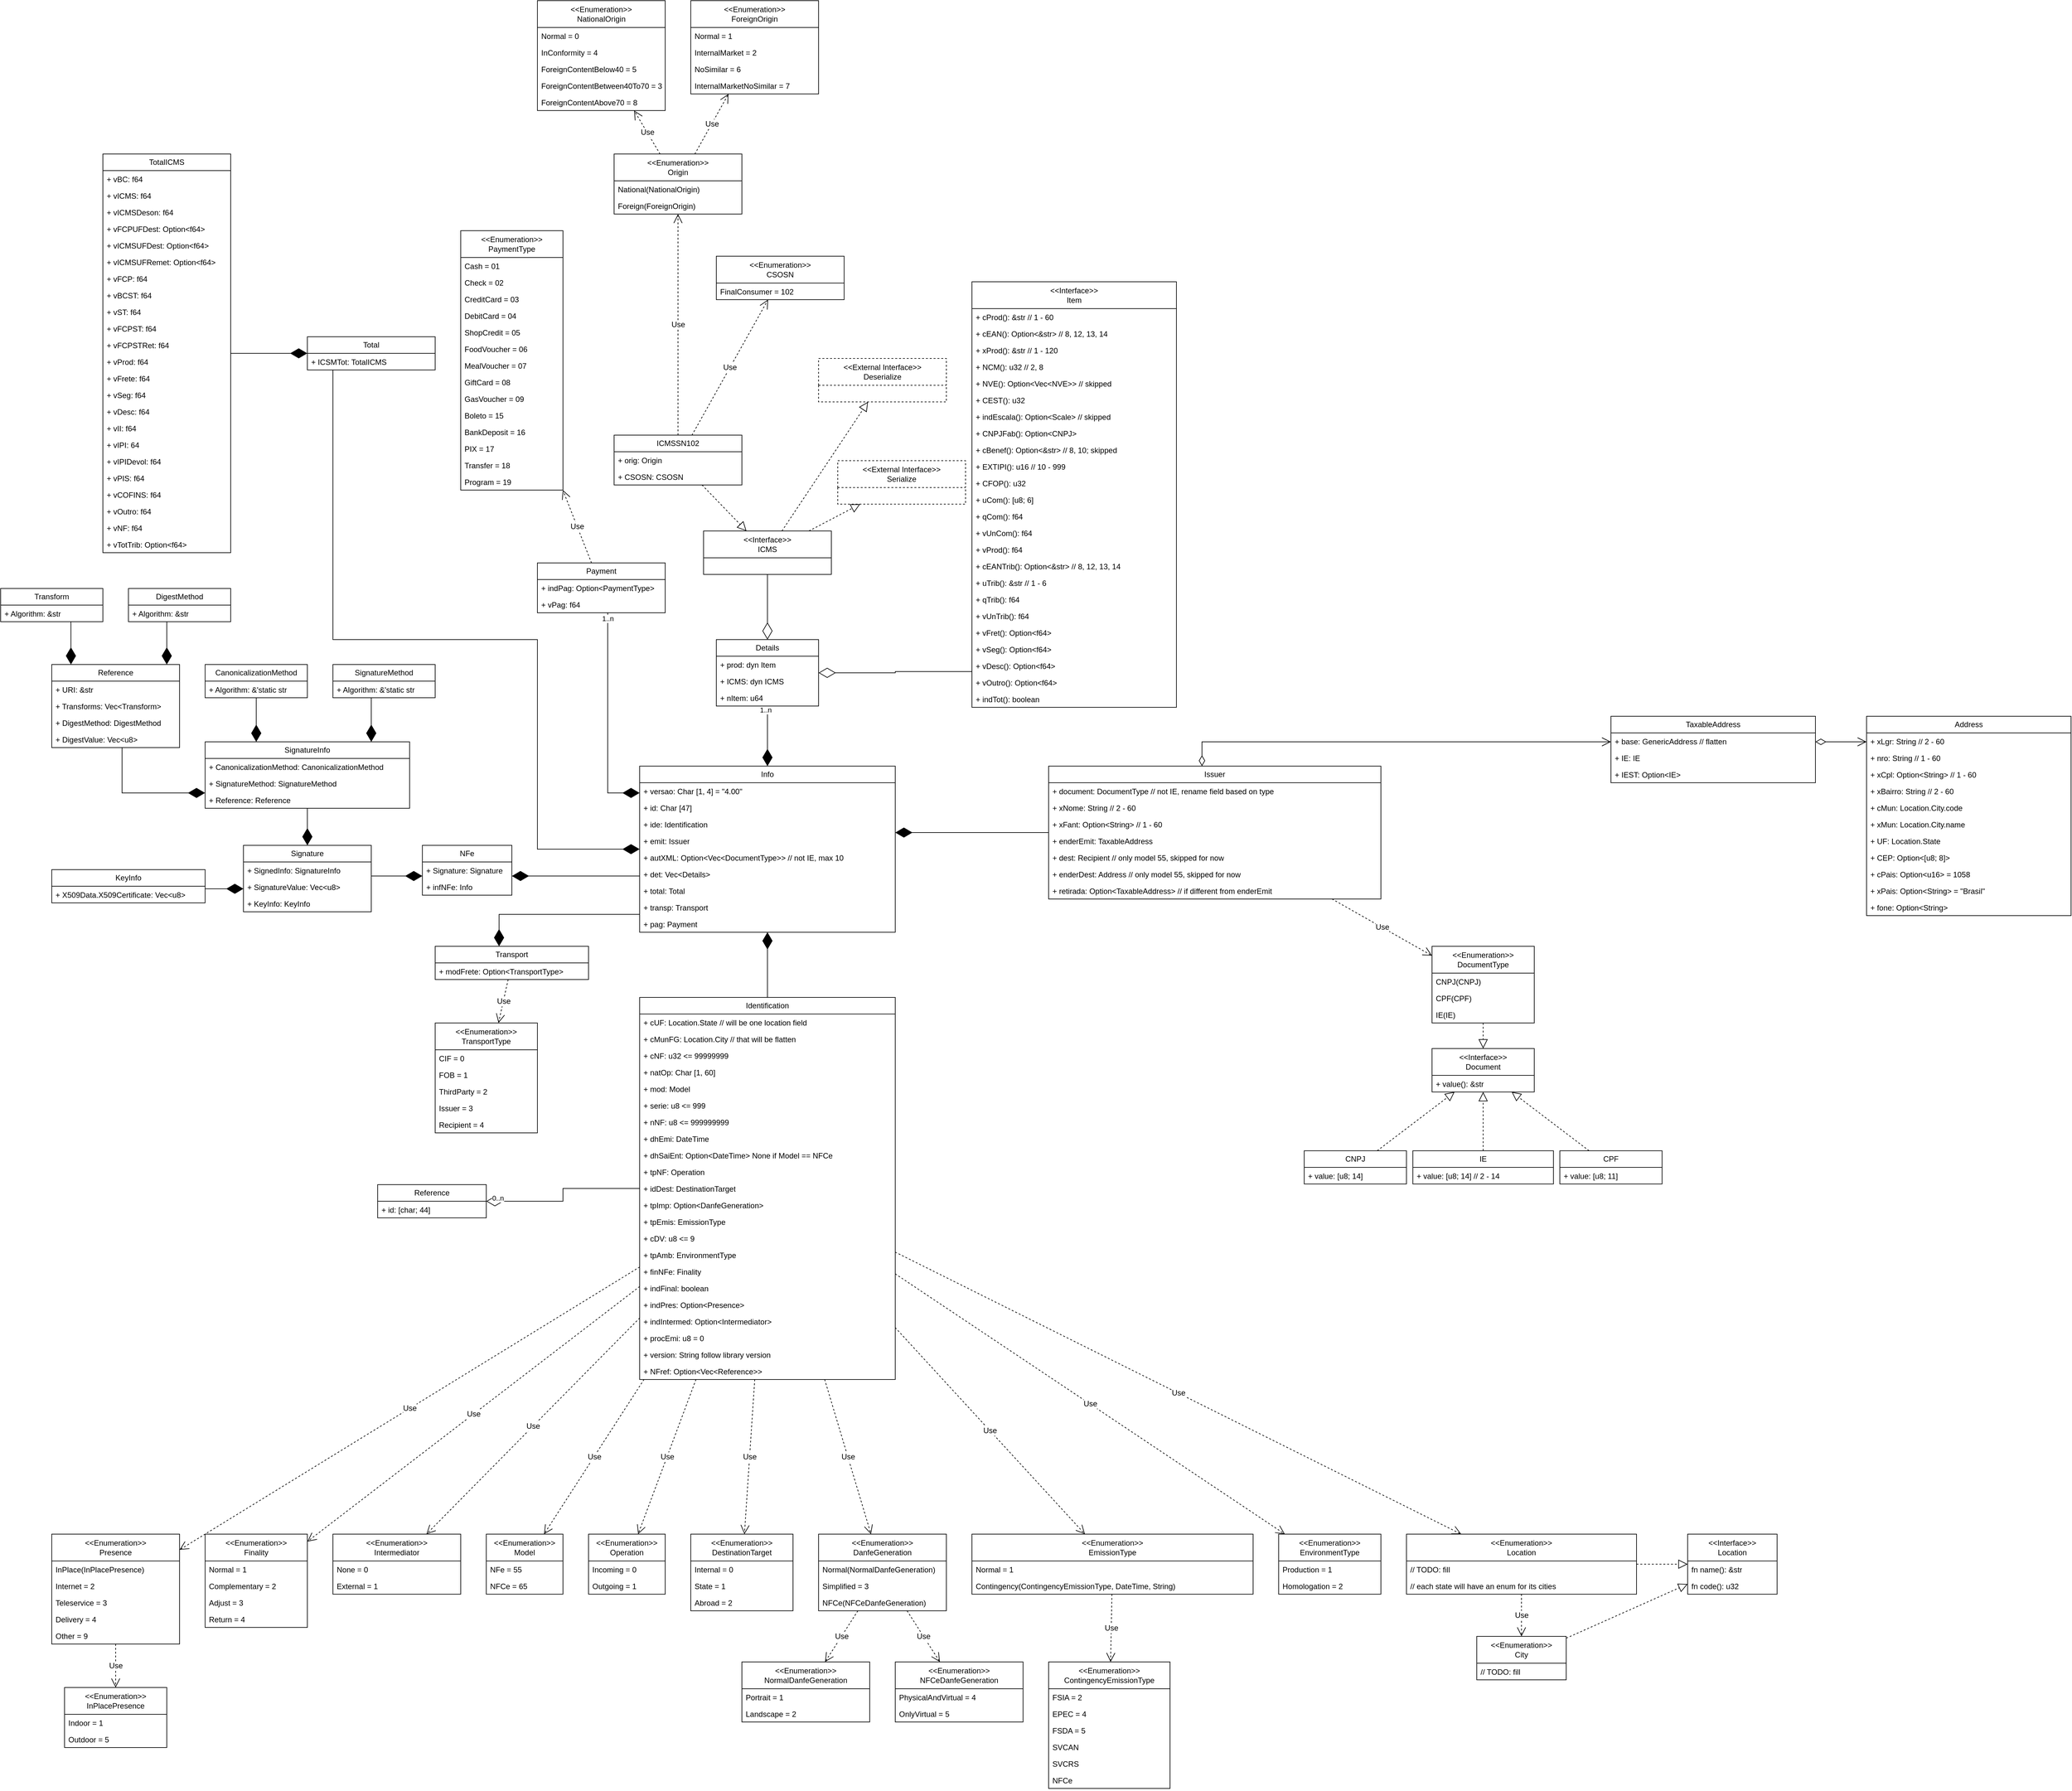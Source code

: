 <mxfile version="28.1.0">
  <diagram name="Page-1" id="7HrlGXNuTohXWbhlAdEx">
    <mxGraphModel dx="3341" dy="3409" grid="1" gridSize="10" guides="1" tooltips="1" connect="1" arrows="1" fold="1" page="1" pageScale="1" pageWidth="850" pageHeight="1100" math="0" shadow="0">
      <root>
        <mxCell id="0" />
        <mxCell id="1" parent="0" />
        <mxCell id="1_pdZtPg4fKW0Cg-A20n-1" value="NFe" style="swimlane;fontStyle=0;childLayout=stackLayout;horizontal=1;startSize=26;fillColor=none;horizontalStack=0;resizeParent=1;resizeParentMax=0;resizeLast=0;collapsible=1;marginBottom=0;whiteSpace=wrap;html=1;" parent="1" vertex="1">
          <mxGeometry x="-100" y="-78" width="140" height="78" as="geometry" />
        </mxCell>
        <mxCell id="Mvv2vn0ftSJQ6c5ZRIG0-138" value="+ Signature: Signature" style="text;strokeColor=none;fillColor=none;align=left;verticalAlign=top;spacingLeft=4;spacingRight=4;overflow=hidden;rotatable=0;points=[[0,0.5],[1,0.5]];portConstraint=eastwest;whiteSpace=wrap;html=1;" parent="1_pdZtPg4fKW0Cg-A20n-1" vertex="1">
          <mxGeometry y="26" width="140" height="26" as="geometry" />
        </mxCell>
        <mxCell id="1_pdZtPg4fKW0Cg-A20n-22" value="+ infNFe: Info" style="text;strokeColor=none;fillColor=none;align=left;verticalAlign=top;spacingLeft=4;spacingRight=4;overflow=hidden;rotatable=0;points=[[0,0.5],[1,0.5]];portConstraint=eastwest;whiteSpace=wrap;html=1;" parent="1_pdZtPg4fKW0Cg-A20n-1" vertex="1">
          <mxGeometry y="52" width="140" height="26" as="geometry" />
        </mxCell>
        <mxCell id="1_pdZtPg4fKW0Cg-A20n-5" value="Info" style="swimlane;fontStyle=0;childLayout=stackLayout;horizontal=1;startSize=26;fillColor=none;horizontalStack=0;resizeParent=1;resizeParentMax=0;resizeLast=0;collapsible=1;marginBottom=0;whiteSpace=wrap;html=1;" parent="1" vertex="1">
          <mxGeometry x="240" y="-202" width="400" height="260" as="geometry" />
        </mxCell>
        <mxCell id="1_pdZtPg4fKW0Cg-A20n-9" value="+ versao: Char [1, 4] = &quot;4.00&quot;" style="text;strokeColor=none;fillColor=none;align=left;verticalAlign=top;spacingLeft=4;spacingRight=4;overflow=hidden;rotatable=0;points=[[0,0.5],[1,0.5]];portConstraint=eastwest;whiteSpace=wrap;html=1;" parent="1_pdZtPg4fKW0Cg-A20n-5" vertex="1">
          <mxGeometry y="26" width="400" height="26" as="geometry" />
        </mxCell>
        <mxCell id="1_pdZtPg4fKW0Cg-A20n-10" value="+ id: Char [47]" style="text;strokeColor=none;fillColor=none;align=left;verticalAlign=top;spacingLeft=4;spacingRight=4;overflow=hidden;rotatable=0;points=[[0,0.5],[1,0.5]];portConstraint=eastwest;whiteSpace=wrap;html=1;" parent="1_pdZtPg4fKW0Cg-A20n-5" vertex="1">
          <mxGeometry y="52" width="400" height="26" as="geometry" />
        </mxCell>
        <mxCell id="1_pdZtPg4fKW0Cg-A20n-52" value="+ ide: Identification" style="text;strokeColor=none;fillColor=none;align=left;verticalAlign=top;spacingLeft=4;spacingRight=4;overflow=hidden;rotatable=0;points=[[0,0.5],[1,0.5]];portConstraint=eastwest;whiteSpace=wrap;html=1;" parent="1_pdZtPg4fKW0Cg-A20n-5" vertex="1">
          <mxGeometry y="78" width="400" height="26" as="geometry" />
        </mxCell>
        <mxCell id="qbkVJSEp3cL0iUCX4KgH-146" value="+ emit: Issuer" style="text;strokeColor=none;fillColor=none;align=left;verticalAlign=top;spacingLeft=4;spacingRight=4;overflow=hidden;rotatable=0;points=[[0,0.5],[1,0.5]];portConstraint=eastwest;whiteSpace=wrap;html=1;" parent="1_pdZtPg4fKW0Cg-A20n-5" vertex="1">
          <mxGeometry y="104" width="400" height="26" as="geometry" />
        </mxCell>
        <mxCell id="qbkVJSEp3cL0iUCX4KgH-148" value="+ autXML: Option&amp;lt;Vec&amp;lt;DocumentType&amp;gt;&amp;gt; // not IE, max 10" style="text;strokeColor=none;fillColor=none;align=left;verticalAlign=top;spacingLeft=4;spacingRight=4;overflow=hidden;rotatable=0;points=[[0,0.5],[1,0.5]];portConstraint=eastwest;whiteSpace=wrap;html=1;" parent="1_pdZtPg4fKW0Cg-A20n-5" vertex="1">
          <mxGeometry y="130" width="400" height="26" as="geometry" />
        </mxCell>
        <mxCell id="qbkVJSEp3cL0iUCX4KgH-149" value="+ det: Vec&amp;lt;Details&amp;gt;" style="text;strokeColor=none;fillColor=none;align=left;verticalAlign=top;spacingLeft=4;spacingRight=4;overflow=hidden;rotatable=0;points=[[0,0.5],[1,0.5]];portConstraint=eastwest;whiteSpace=wrap;html=1;" parent="1_pdZtPg4fKW0Cg-A20n-5" vertex="1">
          <mxGeometry y="156" width="400" height="26" as="geometry" />
        </mxCell>
        <mxCell id="Mvv2vn0ftSJQ6c5ZRIG0-51" value="+ total: Total" style="text;strokeColor=none;fillColor=none;align=left;verticalAlign=top;spacingLeft=4;spacingRight=4;overflow=hidden;rotatable=0;points=[[0,0.5],[1,0.5]];portConstraint=eastwest;whiteSpace=wrap;html=1;" parent="1_pdZtPg4fKW0Cg-A20n-5" vertex="1">
          <mxGeometry y="182" width="400" height="26" as="geometry" />
        </mxCell>
        <mxCell id="Mvv2vn0ftSJQ6c5ZRIG0-83" value="+ transp: Transport" style="text;strokeColor=none;fillColor=none;align=left;verticalAlign=top;spacingLeft=4;spacingRight=4;overflow=hidden;rotatable=0;points=[[0,0.5],[1,0.5]];portConstraint=eastwest;whiteSpace=wrap;html=1;" parent="1_pdZtPg4fKW0Cg-A20n-5" vertex="1">
          <mxGeometry y="208" width="400" height="26" as="geometry" />
        </mxCell>
        <mxCell id="Mvv2vn0ftSJQ6c5ZRIG0-105" value="+ pag: Payment" style="text;strokeColor=none;fillColor=none;align=left;verticalAlign=top;spacingLeft=4;spacingRight=4;overflow=hidden;rotatable=0;points=[[0,0.5],[1,0.5]];portConstraint=eastwest;whiteSpace=wrap;html=1;" parent="1_pdZtPg4fKW0Cg-A20n-5" vertex="1">
          <mxGeometry y="234" width="400" height="26" as="geometry" />
        </mxCell>
        <mxCell id="1_pdZtPg4fKW0Cg-A20n-11" value="&amp;lt;&amp;lt;Enumeration&amp;gt;&amp;gt;&lt;div&gt;Location&lt;/div&gt;" style="swimlane;fontStyle=0;childLayout=stackLayout;horizontal=1;startSize=42;fillColor=none;horizontalStack=0;resizeParent=1;resizeParentMax=0;resizeLast=0;collapsible=1;marginBottom=0;whiteSpace=wrap;html=1;" parent="1" vertex="1">
          <mxGeometry x="1440" y="1000" width="360" height="94" as="geometry" />
        </mxCell>
        <mxCell id="1_pdZtPg4fKW0Cg-A20n-13" value="// TODO: fill" style="text;strokeColor=none;fillColor=none;align=left;verticalAlign=top;spacingLeft=4;spacingRight=4;overflow=hidden;rotatable=0;points=[[0,0.5],[1,0.5]];portConstraint=eastwest;whiteSpace=wrap;html=1;" parent="1_pdZtPg4fKW0Cg-A20n-11" vertex="1">
          <mxGeometry y="42" width="360" height="26" as="geometry" />
        </mxCell>
        <mxCell id="qbkVJSEp3cL0iUCX4KgH-34" value="// each state will have an enum for its cities" style="text;strokeColor=none;fillColor=none;align=left;verticalAlign=top;spacingLeft=4;spacingRight=4;overflow=hidden;rotatable=0;points=[[0,0.5],[1,0.5]];portConstraint=eastwest;whiteSpace=wrap;html=1;" parent="1_pdZtPg4fKW0Cg-A20n-11" vertex="1">
          <mxGeometry y="68" width="360" height="26" as="geometry" />
        </mxCell>
        <mxCell id="1_pdZtPg4fKW0Cg-A20n-21" value="" style="endArrow=diamondThin;endFill=1;endSize=24;html=1;rounded=0;fontSize=12;edgeStyle=orthogonalEdgeStyle;" parent="1" source="1_pdZtPg4fKW0Cg-A20n-5" target="1_pdZtPg4fKW0Cg-A20n-1" edge="1">
          <mxGeometry width="160" relative="1" as="geometry">
            <mxPoint x="270" y="270" as="sourcePoint" />
            <mxPoint x="430" y="270" as="targetPoint" />
            <Array as="points">
              <mxPoint x="150" y="-30" />
              <mxPoint x="150" y="-30" />
            </Array>
          </mxGeometry>
        </mxCell>
        <mxCell id="1_pdZtPg4fKW0Cg-A20n-23" value="Use" style="endArrow=open;endSize=12;dashed=1;html=1;rounded=0;fontSize=12;curved=1;" parent="1" source="1_pdZtPg4fKW0Cg-A20n-39" target="1_pdZtPg4fKW0Cg-A20n-11" edge="1">
          <mxGeometry width="160" relative="1" as="geometry">
            <mxPoint x="520" y="250" as="sourcePoint" />
            <mxPoint x="680" y="250" as="targetPoint" />
          </mxGeometry>
        </mxCell>
        <mxCell id="1_pdZtPg4fKW0Cg-A20n-26" value="&amp;lt;&amp;lt;Enumeration&amp;gt;&amp;gt;&lt;div&gt;Model&lt;/div&gt;" style="swimlane;fontStyle=0;childLayout=stackLayout;horizontal=1;startSize=42;fillColor=none;horizontalStack=0;resizeParent=1;resizeParentMax=0;resizeLast=0;collapsible=1;marginBottom=0;whiteSpace=wrap;html=1;" parent="1" vertex="1">
          <mxGeometry y="1000" width="120" height="94" as="geometry" />
        </mxCell>
        <mxCell id="1_pdZtPg4fKW0Cg-A20n-27" value="NFe = 55" style="text;strokeColor=none;fillColor=none;align=left;verticalAlign=top;spacingLeft=4;spacingRight=4;overflow=hidden;rotatable=0;points=[[0,0.5],[1,0.5]];portConstraint=eastwest;whiteSpace=wrap;html=1;" parent="1_pdZtPg4fKW0Cg-A20n-26" vertex="1">
          <mxGeometry y="42" width="120" height="26" as="geometry" />
        </mxCell>
        <mxCell id="1_pdZtPg4fKW0Cg-A20n-28" value="NFCe = 65" style="text;strokeColor=none;fillColor=none;align=left;verticalAlign=top;spacingLeft=4;spacingRight=4;overflow=hidden;rotatable=0;points=[[0,0.5],[1,0.5]];portConstraint=eastwest;whiteSpace=wrap;html=1;" parent="1_pdZtPg4fKW0Cg-A20n-26" vertex="1">
          <mxGeometry y="68" width="120" height="26" as="geometry" />
        </mxCell>
        <mxCell id="1_pdZtPg4fKW0Cg-A20n-29" value="Use" style="endArrow=open;endSize=12;dashed=1;html=1;rounded=0;fontSize=12;curved=1;" parent="1" source="1_pdZtPg4fKW0Cg-A20n-39" target="1_pdZtPg4fKW0Cg-A20n-26" edge="1">
          <mxGeometry width="160" relative="1" as="geometry">
            <mxPoint x="500" y="124" as="sourcePoint" />
            <mxPoint x="650" y="97" as="targetPoint" />
          </mxGeometry>
        </mxCell>
        <mxCell id="1_pdZtPg4fKW0Cg-A20n-35" value="&amp;lt;&amp;lt;Enumeration&amp;gt;&amp;gt;&lt;div&gt;Operation&lt;/div&gt;" style="swimlane;fontStyle=0;childLayout=stackLayout;horizontal=1;startSize=42;fillColor=none;horizontalStack=0;resizeParent=1;resizeParentMax=0;resizeLast=0;collapsible=1;marginBottom=0;whiteSpace=wrap;html=1;" parent="1" vertex="1">
          <mxGeometry x="160" y="1000" width="120" height="94" as="geometry" />
        </mxCell>
        <mxCell id="1_pdZtPg4fKW0Cg-A20n-37" value="Incoming = 0" style="text;strokeColor=none;fillColor=none;align=left;verticalAlign=top;spacingLeft=4;spacingRight=4;overflow=hidden;rotatable=0;points=[[0,0.5],[1,0.5]];portConstraint=eastwest;whiteSpace=wrap;html=1;" parent="1_pdZtPg4fKW0Cg-A20n-35" vertex="1">
          <mxGeometry y="42" width="120" height="26" as="geometry" />
        </mxCell>
        <mxCell id="1_pdZtPg4fKW0Cg-A20n-36" value="Outgoing = 1" style="text;strokeColor=none;fillColor=none;align=left;verticalAlign=top;spacingLeft=4;spacingRight=4;overflow=hidden;rotatable=0;points=[[0,0.5],[1,0.5]];portConstraint=eastwest;whiteSpace=wrap;html=1;" parent="1_pdZtPg4fKW0Cg-A20n-35" vertex="1">
          <mxGeometry y="68" width="120" height="26" as="geometry" />
        </mxCell>
        <mxCell id="1_pdZtPg4fKW0Cg-A20n-39" value="Identification" style="swimlane;fontStyle=0;childLayout=stackLayout;horizontal=1;startSize=26;fillColor=none;horizontalStack=0;resizeParent=1;resizeParentMax=0;resizeLast=0;collapsible=1;marginBottom=0;whiteSpace=wrap;html=1;" parent="1" vertex="1">
          <mxGeometry x="240" y="160" width="400" height="598" as="geometry" />
        </mxCell>
        <mxCell id="1_pdZtPg4fKW0Cg-A20n-42" value="+ cUF: Location.State // will be one location field" style="text;strokeColor=none;fillColor=none;align=left;verticalAlign=top;spacingLeft=4;spacingRight=4;overflow=hidden;rotatable=0;points=[[0,0.5],[1,0.5]];portConstraint=eastwest;whiteSpace=wrap;html=1;" parent="1_pdZtPg4fKW0Cg-A20n-39" vertex="1">
          <mxGeometry y="26" width="400" height="26" as="geometry" />
        </mxCell>
        <mxCell id="1_pdZtPg4fKW0Cg-A20n-62" value="+ cMunFG: Location.City // that will be flatten" style="text;strokeColor=none;fillColor=none;align=left;verticalAlign=top;spacingLeft=4;spacingRight=4;overflow=hidden;rotatable=0;points=[[0,0.5],[1,0.5]];portConstraint=eastwest;whiteSpace=wrap;html=1;" parent="1_pdZtPg4fKW0Cg-A20n-39" vertex="1">
          <mxGeometry y="52" width="400" height="26" as="geometry" />
        </mxCell>
        <mxCell id="1_pdZtPg4fKW0Cg-A20n-43" value="+ cNF: u32 &amp;lt;= 99999999" style="text;strokeColor=none;fillColor=none;align=left;verticalAlign=top;spacingLeft=4;spacingRight=4;overflow=hidden;rotatable=0;points=[[0,0.5],[1,0.5]];portConstraint=eastwest;whiteSpace=wrap;html=1;" parent="1_pdZtPg4fKW0Cg-A20n-39" vertex="1">
          <mxGeometry y="78" width="400" height="26" as="geometry" />
        </mxCell>
        <mxCell id="1_pdZtPg4fKW0Cg-A20n-44" value="+ natOp: Char [1, 60]" style="text;strokeColor=none;fillColor=none;align=left;verticalAlign=top;spacingLeft=4;spacingRight=4;overflow=hidden;rotatable=0;points=[[0,0.5],[1,0.5]];portConstraint=eastwest;whiteSpace=wrap;html=1;" parent="1_pdZtPg4fKW0Cg-A20n-39" vertex="1">
          <mxGeometry y="104" width="400" height="26" as="geometry" />
        </mxCell>
        <mxCell id="1_pdZtPg4fKW0Cg-A20n-45" value="+ mod: Model" style="text;strokeColor=none;fillColor=none;align=left;verticalAlign=top;spacingLeft=4;spacingRight=4;overflow=hidden;rotatable=0;points=[[0,0.5],[1,0.5]];portConstraint=eastwest;whiteSpace=wrap;html=1;" parent="1_pdZtPg4fKW0Cg-A20n-39" vertex="1">
          <mxGeometry y="130" width="400" height="26" as="geometry" />
        </mxCell>
        <mxCell id="1_pdZtPg4fKW0Cg-A20n-46" value="+ serie: u8 &amp;lt;= 999" style="text;strokeColor=none;fillColor=none;align=left;verticalAlign=top;spacingLeft=4;spacingRight=4;overflow=hidden;rotatable=0;points=[[0,0.5],[1,0.5]];portConstraint=eastwest;whiteSpace=wrap;html=1;" parent="1_pdZtPg4fKW0Cg-A20n-39" vertex="1">
          <mxGeometry y="156" width="400" height="26" as="geometry" />
        </mxCell>
        <mxCell id="1_pdZtPg4fKW0Cg-A20n-47" value="+ nNF: u8 &amp;lt;= 999999999" style="text;strokeColor=none;fillColor=none;align=left;verticalAlign=top;spacingLeft=4;spacingRight=4;overflow=hidden;rotatable=0;points=[[0,0.5],[1,0.5]];portConstraint=eastwest;whiteSpace=wrap;html=1;" parent="1_pdZtPg4fKW0Cg-A20n-39" vertex="1">
          <mxGeometry y="182" width="400" height="26" as="geometry" />
        </mxCell>
        <mxCell id="1_pdZtPg4fKW0Cg-A20n-48" value="+ dhEmi: DateTime" style="text;strokeColor=none;fillColor=none;align=left;verticalAlign=top;spacingLeft=4;spacingRight=4;overflow=hidden;rotatable=0;points=[[0,0.5],[1,0.5]];portConstraint=eastwest;whiteSpace=wrap;html=1;" parent="1_pdZtPg4fKW0Cg-A20n-39" vertex="1">
          <mxGeometry y="208" width="400" height="26" as="geometry" />
        </mxCell>
        <mxCell id="1_pdZtPg4fKW0Cg-A20n-49" value="+ dhSaiEnt: Option&amp;lt;DateTime&amp;gt; None if Model == NFCe" style="text;strokeColor=none;fillColor=none;align=left;verticalAlign=top;spacingLeft=4;spacingRight=4;overflow=hidden;rotatable=0;points=[[0,0.5],[1,0.5]];portConstraint=eastwest;whiteSpace=wrap;html=1;" parent="1_pdZtPg4fKW0Cg-A20n-39" vertex="1">
          <mxGeometry y="234" width="400" height="26" as="geometry" />
        </mxCell>
        <mxCell id="1_pdZtPg4fKW0Cg-A20n-50" value="+ tpNF: Operation" style="text;strokeColor=none;fillColor=none;align=left;verticalAlign=top;spacingLeft=4;spacingRight=4;overflow=hidden;rotatable=0;points=[[0,0.5],[1,0.5]];portConstraint=eastwest;whiteSpace=wrap;html=1;" parent="1_pdZtPg4fKW0Cg-A20n-39" vertex="1">
          <mxGeometry y="260" width="400" height="26" as="geometry" />
        </mxCell>
        <mxCell id="1_pdZtPg4fKW0Cg-A20n-51" value="+ idDest: DestinationTarget" style="text;strokeColor=none;fillColor=none;align=left;verticalAlign=top;spacingLeft=4;spacingRight=4;overflow=hidden;rotatable=0;points=[[0,0.5],[1,0.5]];portConstraint=eastwest;whiteSpace=wrap;html=1;" parent="1_pdZtPg4fKW0Cg-A20n-39" vertex="1">
          <mxGeometry y="286" width="400" height="26" as="geometry" />
        </mxCell>
        <mxCell id="1_pdZtPg4fKW0Cg-A20n-66" value="+ tpImp: Option&amp;lt;DanfeGeneration&amp;gt;" style="text;strokeColor=none;fillColor=none;align=left;verticalAlign=top;spacingLeft=4;spacingRight=4;overflow=hidden;rotatable=0;points=[[0,0.5],[1,0.5]];portConstraint=eastwest;whiteSpace=wrap;html=1;" parent="1_pdZtPg4fKW0Cg-A20n-39" vertex="1">
          <mxGeometry y="312" width="400" height="26" as="geometry" />
        </mxCell>
        <mxCell id="1_pdZtPg4fKW0Cg-A20n-87" value="+ tpEmis: EmissionType" style="text;strokeColor=none;fillColor=none;align=left;verticalAlign=top;spacingLeft=4;spacingRight=4;overflow=hidden;rotatable=0;points=[[0,0.5],[1,0.5]];portConstraint=eastwest;whiteSpace=wrap;html=1;" parent="1_pdZtPg4fKW0Cg-A20n-39" vertex="1">
          <mxGeometry y="338" width="400" height="26" as="geometry" />
        </mxCell>
        <mxCell id="1_pdZtPg4fKW0Cg-A20n-98" value="+ cDV: u8 &amp;lt;= 9" style="text;strokeColor=none;fillColor=none;align=left;verticalAlign=top;spacingLeft=4;spacingRight=4;overflow=hidden;rotatable=0;points=[[0,0.5],[1,0.5]];portConstraint=eastwest;whiteSpace=wrap;html=1;" parent="1_pdZtPg4fKW0Cg-A20n-39" vertex="1">
          <mxGeometry y="364" width="400" height="26" as="geometry" />
        </mxCell>
        <mxCell id="1_pdZtPg4fKW0Cg-A20n-99" value="+ tpAmb: EnvironmentType" style="text;strokeColor=none;fillColor=none;align=left;verticalAlign=top;spacingLeft=4;spacingRight=4;overflow=hidden;rotatable=0;points=[[0,0.5],[1,0.5]];portConstraint=eastwest;whiteSpace=wrap;html=1;" parent="1_pdZtPg4fKW0Cg-A20n-39" vertex="1">
          <mxGeometry y="390" width="400" height="26" as="geometry" />
        </mxCell>
        <mxCell id="1_pdZtPg4fKW0Cg-A20n-104" value="+ finNFe: Finality" style="text;strokeColor=none;fillColor=none;align=left;verticalAlign=top;spacingLeft=4;spacingRight=4;overflow=hidden;rotatable=0;points=[[0,0.5],[1,0.5]];portConstraint=eastwest;whiteSpace=wrap;html=1;" parent="1_pdZtPg4fKW0Cg-A20n-39" vertex="1">
          <mxGeometry y="416" width="400" height="26" as="geometry" />
        </mxCell>
        <mxCell id="1_pdZtPg4fKW0Cg-A20n-111" value="+ indFinal: boolean" style="text;strokeColor=none;fillColor=none;align=left;verticalAlign=top;spacingLeft=4;spacingRight=4;overflow=hidden;rotatable=0;points=[[0,0.5],[1,0.5]];portConstraint=eastwest;whiteSpace=wrap;html=1;" parent="1_pdZtPg4fKW0Cg-A20n-39" vertex="1">
          <mxGeometry y="442" width="400" height="26" as="geometry" />
        </mxCell>
        <mxCell id="1_pdZtPg4fKW0Cg-A20n-112" value="+ indPres: Option&amp;lt;Presence&amp;gt;" style="text;strokeColor=none;fillColor=none;align=left;verticalAlign=top;spacingLeft=4;spacingRight=4;overflow=hidden;rotatable=0;points=[[0,0.5],[1,0.5]];portConstraint=eastwest;whiteSpace=wrap;html=1;" parent="1_pdZtPg4fKW0Cg-A20n-39" vertex="1">
          <mxGeometry y="468" width="400" height="26" as="geometry" />
        </mxCell>
        <mxCell id="qbkVJSEp3cL0iUCX4KgH-8" value="+ indIntermed: Option&amp;lt;Intermediator&amp;gt;" style="text;strokeColor=none;fillColor=none;align=left;verticalAlign=top;spacingLeft=4;spacingRight=4;overflow=hidden;rotatable=0;points=[[0,0.5],[1,0.5]];portConstraint=eastwest;whiteSpace=wrap;html=1;" parent="1_pdZtPg4fKW0Cg-A20n-39" vertex="1">
          <mxGeometry y="494" width="400" height="26" as="geometry" />
        </mxCell>
        <mxCell id="qbkVJSEp3cL0iUCX4KgH-12" value="+ procEmi: u8 = 0" style="text;strokeColor=none;fillColor=none;align=left;verticalAlign=top;spacingLeft=4;spacingRight=4;overflow=hidden;rotatable=0;points=[[0,0.5],[1,0.5]];portConstraint=eastwest;whiteSpace=wrap;html=1;" parent="1_pdZtPg4fKW0Cg-A20n-39" vertex="1">
          <mxGeometry y="520" width="400" height="26" as="geometry" />
        </mxCell>
        <mxCell id="qbkVJSEp3cL0iUCX4KgH-13" value="+ version: String follow library version" style="text;strokeColor=none;fillColor=none;align=left;verticalAlign=top;spacingLeft=4;spacingRight=4;overflow=hidden;rotatable=0;points=[[0,0.5],[1,0.5]];portConstraint=eastwest;whiteSpace=wrap;html=1;" parent="1_pdZtPg4fKW0Cg-A20n-39" vertex="1">
          <mxGeometry y="546" width="400" height="26" as="geometry" />
        </mxCell>
        <mxCell id="qbkVJSEp3cL0iUCX4KgH-14" value="+ NFref: Option&amp;lt;Vec&amp;lt;Reference&amp;gt;&amp;gt;" style="text;strokeColor=none;fillColor=none;align=left;verticalAlign=top;spacingLeft=4;spacingRight=4;overflow=hidden;rotatable=0;points=[[0,0.5],[1,0.5]];portConstraint=eastwest;whiteSpace=wrap;html=1;" parent="1_pdZtPg4fKW0Cg-A20n-39" vertex="1">
          <mxGeometry y="572" width="400" height="26" as="geometry" />
        </mxCell>
        <mxCell id="1_pdZtPg4fKW0Cg-A20n-54" value="" style="endArrow=diamondThin;endFill=1;endSize=24;html=1;rounded=0;fontSize=12;edgeStyle=orthogonalEdgeStyle;" parent="1" source="1_pdZtPg4fKW0Cg-A20n-39" target="1_pdZtPg4fKW0Cg-A20n-5" edge="1">
          <mxGeometry width="160" relative="1" as="geometry">
            <mxPoint x="330" y="170" as="sourcePoint" />
            <mxPoint x="200" y="144" as="targetPoint" />
            <Array as="points">
              <mxPoint x="440" y="80" />
              <mxPoint x="440" y="80" />
            </Array>
          </mxGeometry>
        </mxCell>
        <mxCell id="1_pdZtPg4fKW0Cg-A20n-55" value="Use" style="endArrow=open;endSize=12;dashed=1;html=1;rounded=0;fontSize=12;curved=1;" parent="1" source="1_pdZtPg4fKW0Cg-A20n-39" target="1_pdZtPg4fKW0Cg-A20n-35" edge="1">
          <mxGeometry width="160" relative="1" as="geometry">
            <mxPoint x="640" y="291" as="sourcePoint" />
            <mxPoint x="850" y="235" as="targetPoint" />
          </mxGeometry>
        </mxCell>
        <mxCell id="1_pdZtPg4fKW0Cg-A20n-56" value="&amp;lt;&amp;lt;Enumeration&amp;gt;&amp;gt;&lt;div&gt;DestinationTarget&lt;/div&gt;" style="swimlane;fontStyle=0;childLayout=stackLayout;horizontal=1;startSize=42;fillColor=none;horizontalStack=0;resizeParent=1;resizeParentMax=0;resizeLast=0;collapsible=1;marginBottom=0;whiteSpace=wrap;html=1;" parent="1" vertex="1">
          <mxGeometry x="320" y="1000" width="160" height="120" as="geometry" />
        </mxCell>
        <mxCell id="1_pdZtPg4fKW0Cg-A20n-57" value="Internal = 0" style="text;strokeColor=none;fillColor=none;align=left;verticalAlign=top;spacingLeft=4;spacingRight=4;overflow=hidden;rotatable=0;points=[[0,0.5],[1,0.5]];portConstraint=eastwest;whiteSpace=wrap;html=1;" parent="1_pdZtPg4fKW0Cg-A20n-56" vertex="1">
          <mxGeometry y="42" width="160" height="26" as="geometry" />
        </mxCell>
        <mxCell id="1_pdZtPg4fKW0Cg-A20n-58" value="State = 1" style="text;strokeColor=none;fillColor=none;align=left;verticalAlign=top;spacingLeft=4;spacingRight=4;overflow=hidden;rotatable=0;points=[[0,0.5],[1,0.5]];portConstraint=eastwest;whiteSpace=wrap;html=1;" parent="1_pdZtPg4fKW0Cg-A20n-56" vertex="1">
          <mxGeometry y="68" width="160" height="26" as="geometry" />
        </mxCell>
        <mxCell id="1_pdZtPg4fKW0Cg-A20n-61" value="Abroad = 2" style="text;strokeColor=none;fillColor=none;align=left;verticalAlign=top;spacingLeft=4;spacingRight=4;overflow=hidden;rotatable=0;points=[[0,0.5],[1,0.5]];portConstraint=eastwest;whiteSpace=wrap;html=1;" parent="1_pdZtPg4fKW0Cg-A20n-56" vertex="1">
          <mxGeometry y="94" width="160" height="26" as="geometry" />
        </mxCell>
        <mxCell id="1_pdZtPg4fKW0Cg-A20n-60" value="Use" style="endArrow=open;endSize=12;dashed=1;html=1;rounded=0;fontSize=12;curved=1;" parent="1" source="1_pdZtPg4fKW0Cg-A20n-39" target="1_pdZtPg4fKW0Cg-A20n-56" edge="1">
          <mxGeometry width="160" relative="1" as="geometry">
            <mxPoint x="640" y="334" as="sourcePoint" />
            <mxPoint x="850" y="336" as="targetPoint" />
          </mxGeometry>
        </mxCell>
        <mxCell id="1_pdZtPg4fKW0Cg-A20n-63" value="&amp;lt;&amp;lt;Enumeration&amp;gt;&amp;gt;&lt;div&gt;City&lt;/div&gt;" style="swimlane;fontStyle=0;childLayout=stackLayout;horizontal=1;startSize=42;fillColor=none;horizontalStack=0;resizeParent=1;resizeParentMax=0;resizeLast=0;collapsible=1;marginBottom=0;whiteSpace=wrap;html=1;" parent="1" vertex="1">
          <mxGeometry x="1550" y="1160" width="140" height="68" as="geometry" />
        </mxCell>
        <mxCell id="1_pdZtPg4fKW0Cg-A20n-64" value="// TODO: fill" style="text;strokeColor=none;fillColor=none;align=left;verticalAlign=top;spacingLeft=4;spacingRight=4;overflow=hidden;rotatable=0;points=[[0,0.5],[1,0.5]];portConstraint=eastwest;whiteSpace=wrap;html=1;" parent="1_pdZtPg4fKW0Cg-A20n-63" vertex="1">
          <mxGeometry y="42" width="140" height="26" as="geometry" />
        </mxCell>
        <mxCell id="1_pdZtPg4fKW0Cg-A20n-67" value="&amp;lt;&amp;lt;Enumeration&amp;gt;&amp;gt;&lt;div&gt;DanfeGeneration&lt;/div&gt;" style="swimlane;fontStyle=0;childLayout=stackLayout;horizontal=1;startSize=42;fillColor=none;horizontalStack=0;resizeParent=1;resizeParentMax=0;resizeLast=0;collapsible=1;marginBottom=0;whiteSpace=wrap;html=1;" parent="1" vertex="1">
          <mxGeometry x="520" y="1000" width="200" height="120" as="geometry" />
        </mxCell>
        <mxCell id="1_pdZtPg4fKW0Cg-A20n-69" value="Normal(NormalDanfeGeneration)" style="text;strokeColor=none;fillColor=none;align=left;verticalAlign=top;spacingLeft=4;spacingRight=4;overflow=hidden;rotatable=0;points=[[0,0.5],[1,0.5]];portConstraint=eastwest;whiteSpace=wrap;html=1;" parent="1_pdZtPg4fKW0Cg-A20n-67" vertex="1">
          <mxGeometry y="42" width="200" height="26" as="geometry" />
        </mxCell>
        <mxCell id="1_pdZtPg4fKW0Cg-A20n-70" value="Simplified = 3" style="text;strokeColor=none;fillColor=none;align=left;verticalAlign=top;spacingLeft=4;spacingRight=4;overflow=hidden;rotatable=0;points=[[0,0.5],[1,0.5]];portConstraint=eastwest;whiteSpace=wrap;html=1;" parent="1_pdZtPg4fKW0Cg-A20n-67" vertex="1">
          <mxGeometry y="68" width="200" height="26" as="geometry" />
        </mxCell>
        <mxCell id="1_pdZtPg4fKW0Cg-A20n-78" value="NFCe(NFCeDanfeGeneration)" style="text;strokeColor=none;fillColor=none;align=left;verticalAlign=top;spacingLeft=4;spacingRight=4;overflow=hidden;rotatable=0;points=[[0,0.5],[1,0.5]];portConstraint=eastwest;whiteSpace=wrap;html=1;" parent="1_pdZtPg4fKW0Cg-A20n-67" vertex="1">
          <mxGeometry y="94" width="200" height="26" as="geometry" />
        </mxCell>
        <mxCell id="1_pdZtPg4fKW0Cg-A20n-71" value="Use" style="endArrow=open;endSize=12;dashed=1;html=1;rounded=0;fontSize=12;curved=1;" parent="1" source="1_pdZtPg4fKW0Cg-A20n-39" target="1_pdZtPg4fKW0Cg-A20n-67" edge="1">
          <mxGeometry width="160" relative="1" as="geometry">
            <mxPoint x="640" y="399" as="sourcePoint" />
            <mxPoint x="850" y="452" as="targetPoint" />
          </mxGeometry>
        </mxCell>
        <mxCell id="1_pdZtPg4fKW0Cg-A20n-72" value="&amp;lt;&amp;lt;Enumeration&amp;gt;&amp;gt;&lt;div&gt;NormalDanfeGeneration&lt;/div&gt;" style="swimlane;fontStyle=0;childLayout=stackLayout;horizontal=1;startSize=42;fillColor=none;horizontalStack=0;resizeParent=1;resizeParentMax=0;resizeLast=0;collapsible=1;marginBottom=0;whiteSpace=wrap;html=1;" parent="1" vertex="1">
          <mxGeometry x="400" y="1200" width="200" height="94" as="geometry" />
        </mxCell>
        <mxCell id="1_pdZtPg4fKW0Cg-A20n-73" value="Portrait = 1" style="text;strokeColor=none;fillColor=none;align=left;verticalAlign=top;spacingLeft=4;spacingRight=4;overflow=hidden;rotatable=0;points=[[0,0.5],[1,0.5]];portConstraint=eastwest;whiteSpace=wrap;html=1;" parent="1_pdZtPg4fKW0Cg-A20n-72" vertex="1">
          <mxGeometry y="42" width="200" height="26" as="geometry" />
        </mxCell>
        <mxCell id="1_pdZtPg4fKW0Cg-A20n-74" value="Landscape = 2" style="text;strokeColor=none;fillColor=none;align=left;verticalAlign=top;spacingLeft=4;spacingRight=4;overflow=hidden;rotatable=0;points=[[0,0.5],[1,0.5]];portConstraint=eastwest;whiteSpace=wrap;html=1;" parent="1_pdZtPg4fKW0Cg-A20n-72" vertex="1">
          <mxGeometry y="68" width="200" height="26" as="geometry" />
        </mxCell>
        <mxCell id="1_pdZtPg4fKW0Cg-A20n-76" value="Use" style="endArrow=open;endSize=12;dashed=1;html=1;rounded=0;fontSize=12;curved=1;" parent="1" source="1_pdZtPg4fKW0Cg-A20n-11" target="1_pdZtPg4fKW0Cg-A20n-63" edge="1">
          <mxGeometry width="160" relative="1" as="geometry">
            <mxPoint x="640" y="259" as="sourcePoint" />
            <mxPoint x="866" y="118" as="targetPoint" />
          </mxGeometry>
        </mxCell>
        <mxCell id="1_pdZtPg4fKW0Cg-A20n-77" value="Use" style="endArrow=open;endSize=12;dashed=1;html=1;rounded=0;fontSize=12;curved=1;" parent="1" source="1_pdZtPg4fKW0Cg-A20n-67" target="1_pdZtPg4fKW0Cg-A20n-72" edge="1">
          <mxGeometry width="160" relative="1" as="geometry">
            <mxPoint x="-130" y="1298" as="sourcePoint" />
            <mxPoint x="90" y="1420" as="targetPoint" />
          </mxGeometry>
        </mxCell>
        <mxCell id="1_pdZtPg4fKW0Cg-A20n-79" value="&amp;lt;&amp;lt;Enumeration&amp;gt;&amp;gt;&lt;div&gt;NFCeDanfeGeneration&lt;/div&gt;" style="swimlane;fontStyle=0;childLayout=stackLayout;horizontal=1;startSize=42;fillColor=none;horizontalStack=0;resizeParent=1;resizeParentMax=0;resizeLast=0;collapsible=1;marginBottom=0;whiteSpace=wrap;html=1;" parent="1" vertex="1">
          <mxGeometry x="640" y="1200" width="200" height="94" as="geometry" />
        </mxCell>
        <mxCell id="1_pdZtPg4fKW0Cg-A20n-80" value="PhysicalAndVirtual = 4" style="text;strokeColor=none;fillColor=none;align=left;verticalAlign=top;spacingLeft=4;spacingRight=4;overflow=hidden;rotatable=0;points=[[0,0.5],[1,0.5]];portConstraint=eastwest;whiteSpace=wrap;html=1;" parent="1_pdZtPg4fKW0Cg-A20n-79" vertex="1">
          <mxGeometry y="42" width="200" height="26" as="geometry" />
        </mxCell>
        <mxCell id="1_pdZtPg4fKW0Cg-A20n-81" value="OnlyVirtual = 5" style="text;strokeColor=none;fillColor=none;align=left;verticalAlign=top;spacingLeft=4;spacingRight=4;overflow=hidden;rotatable=0;points=[[0,0.5],[1,0.5]];portConstraint=eastwest;whiteSpace=wrap;html=1;" parent="1_pdZtPg4fKW0Cg-A20n-79" vertex="1">
          <mxGeometry y="68" width="200" height="26" as="geometry" />
        </mxCell>
        <mxCell id="1_pdZtPg4fKW0Cg-A20n-82" value="Use" style="endArrow=open;endSize=12;dashed=1;html=1;rounded=0;fontSize=12;curved=1;" parent="1" source="1_pdZtPg4fKW0Cg-A20n-67" target="1_pdZtPg4fKW0Cg-A20n-79" edge="1">
          <mxGeometry width="160" relative="1" as="geometry">
            <mxPoint x="270" y="1475" as="sourcePoint" />
            <mxPoint x="360" y="1471" as="targetPoint" />
          </mxGeometry>
        </mxCell>
        <mxCell id="1_pdZtPg4fKW0Cg-A20n-83" value="&amp;lt;&amp;lt;Enumeration&amp;gt;&amp;gt;&lt;div&gt;EmissionType&lt;/div&gt;" style="swimlane;fontStyle=0;childLayout=stackLayout;horizontal=1;startSize=42;fillColor=none;horizontalStack=0;resizeParent=1;resizeParentMax=0;resizeLast=0;collapsible=1;marginBottom=0;whiteSpace=wrap;html=1;" parent="1" vertex="1">
          <mxGeometry x="760" y="1000" width="440" height="94" as="geometry" />
        </mxCell>
        <mxCell id="1_pdZtPg4fKW0Cg-A20n-84" value="Normal = 1" style="text;strokeColor=none;fillColor=none;align=left;verticalAlign=top;spacingLeft=4;spacingRight=4;overflow=hidden;rotatable=0;points=[[0,0.5],[1,0.5]];portConstraint=eastwest;whiteSpace=wrap;html=1;" parent="1_pdZtPg4fKW0Cg-A20n-83" vertex="1">
          <mxGeometry y="42" width="440" height="26" as="geometry" />
        </mxCell>
        <mxCell id="1_pdZtPg4fKW0Cg-A20n-85" value="Contingency(ContingencyEmissionType, DateTime, String)" style="text;strokeColor=none;fillColor=none;align=left;verticalAlign=top;spacingLeft=4;spacingRight=4;overflow=hidden;rotatable=0;points=[[0,0.5],[1,0.5]];portConstraint=eastwest;whiteSpace=wrap;html=1;" parent="1_pdZtPg4fKW0Cg-A20n-83" vertex="1">
          <mxGeometry y="68" width="440" height="26" as="geometry" />
        </mxCell>
        <mxCell id="1_pdZtPg4fKW0Cg-A20n-88" value="Use" style="endArrow=open;endSize=12;dashed=1;html=1;rounded=0;fontSize=12;curved=1;" parent="1" source="1_pdZtPg4fKW0Cg-A20n-39" target="1_pdZtPg4fKW0Cg-A20n-83" edge="1">
          <mxGeometry width="160" relative="1" as="geometry">
            <mxPoint x="700" y="440" as="sourcePoint" />
            <mxPoint x="850" y="577" as="targetPoint" />
          </mxGeometry>
        </mxCell>
        <mxCell id="1_pdZtPg4fKW0Cg-A20n-90" value="&amp;lt;&amp;lt;Enumeration&amp;gt;&amp;gt;&lt;div&gt;ContingencyEmissionType&lt;/div&gt;" style="swimlane;fontStyle=0;childLayout=stackLayout;horizontal=1;startSize=42;fillColor=none;horizontalStack=0;resizeParent=1;resizeParentMax=0;resizeLast=0;collapsible=1;marginBottom=0;whiteSpace=wrap;html=1;" parent="1" vertex="1">
          <mxGeometry x="880" y="1200" width="190" height="198" as="geometry" />
        </mxCell>
        <mxCell id="1_pdZtPg4fKW0Cg-A20n-91" value="FSIA = 2" style="text;strokeColor=none;fillColor=none;align=left;verticalAlign=top;spacingLeft=4;spacingRight=4;overflow=hidden;rotatable=0;points=[[0,0.5],[1,0.5]];portConstraint=eastwest;whiteSpace=wrap;html=1;" parent="1_pdZtPg4fKW0Cg-A20n-90" vertex="1">
          <mxGeometry y="42" width="190" height="26" as="geometry" />
        </mxCell>
        <mxCell id="1_pdZtPg4fKW0Cg-A20n-92" value="EPEC = 4" style="text;strokeColor=none;fillColor=none;align=left;verticalAlign=top;spacingLeft=4;spacingRight=4;overflow=hidden;rotatable=0;points=[[0,0.5],[1,0.5]];portConstraint=eastwest;whiteSpace=wrap;html=1;" parent="1_pdZtPg4fKW0Cg-A20n-90" vertex="1">
          <mxGeometry y="68" width="190" height="26" as="geometry" />
        </mxCell>
        <mxCell id="1_pdZtPg4fKW0Cg-A20n-94" value="FSDA = 5" style="text;strokeColor=none;fillColor=none;align=left;verticalAlign=top;spacingLeft=4;spacingRight=4;overflow=hidden;rotatable=0;points=[[0,0.5],[1,0.5]];portConstraint=eastwest;whiteSpace=wrap;html=1;" parent="1_pdZtPg4fKW0Cg-A20n-90" vertex="1">
          <mxGeometry y="94" width="190" height="26" as="geometry" />
        </mxCell>
        <mxCell id="1_pdZtPg4fKW0Cg-A20n-95" value="SVCAN" style="text;strokeColor=none;fillColor=none;align=left;verticalAlign=top;spacingLeft=4;spacingRight=4;overflow=hidden;rotatable=0;points=[[0,0.5],[1,0.5]];portConstraint=eastwest;whiteSpace=wrap;html=1;" parent="1_pdZtPg4fKW0Cg-A20n-90" vertex="1">
          <mxGeometry y="120" width="190" height="26" as="geometry" />
        </mxCell>
        <mxCell id="1_pdZtPg4fKW0Cg-A20n-96" value="SVCRS" style="text;strokeColor=none;fillColor=none;align=left;verticalAlign=top;spacingLeft=4;spacingRight=4;overflow=hidden;rotatable=0;points=[[0,0.5],[1,0.5]];portConstraint=eastwest;whiteSpace=wrap;html=1;" parent="1_pdZtPg4fKW0Cg-A20n-90" vertex="1">
          <mxGeometry y="146" width="190" height="26" as="geometry" />
        </mxCell>
        <mxCell id="1_pdZtPg4fKW0Cg-A20n-97" value="NFCe" style="text;strokeColor=none;fillColor=none;align=left;verticalAlign=top;spacingLeft=4;spacingRight=4;overflow=hidden;rotatable=0;points=[[0,0.5],[1,0.5]];portConstraint=eastwest;whiteSpace=wrap;html=1;" parent="1_pdZtPg4fKW0Cg-A20n-90" vertex="1">
          <mxGeometry y="172" width="190" height="26" as="geometry" />
        </mxCell>
        <mxCell id="1_pdZtPg4fKW0Cg-A20n-93" value="Use" style="endArrow=open;endSize=12;dashed=1;html=1;rounded=0;fontSize=12;curved=1;" parent="1" source="1_pdZtPg4fKW0Cg-A20n-83" target="1_pdZtPg4fKW0Cg-A20n-90" edge="1">
          <mxGeometry width="160" relative="1" as="geometry">
            <mxPoint x="270" y="1520" as="sourcePoint" />
            <mxPoint x="360" y="1558" as="targetPoint" />
          </mxGeometry>
        </mxCell>
        <mxCell id="1_pdZtPg4fKW0Cg-A20n-100" value="&amp;lt;&amp;lt;Enumeration&amp;gt;&amp;gt;&lt;div&gt;EnvironmentType&lt;/div&gt;" style="swimlane;fontStyle=0;childLayout=stackLayout;horizontal=1;startSize=42;fillColor=none;horizontalStack=0;resizeParent=1;resizeParentMax=0;resizeLast=0;collapsible=1;marginBottom=0;whiteSpace=wrap;html=1;" parent="1" vertex="1">
          <mxGeometry x="1240" y="1000" width="160" height="94" as="geometry" />
        </mxCell>
        <mxCell id="1_pdZtPg4fKW0Cg-A20n-101" value="Production = 1" style="text;strokeColor=none;fillColor=none;align=left;verticalAlign=top;spacingLeft=4;spacingRight=4;overflow=hidden;rotatable=0;points=[[0,0.5],[1,0.5]];portConstraint=eastwest;whiteSpace=wrap;html=1;" parent="1_pdZtPg4fKW0Cg-A20n-100" vertex="1">
          <mxGeometry y="42" width="160" height="26" as="geometry" />
        </mxCell>
        <mxCell id="1_pdZtPg4fKW0Cg-A20n-102" value="Homologation = 2" style="text;strokeColor=none;fillColor=none;align=left;verticalAlign=top;spacingLeft=4;spacingRight=4;overflow=hidden;rotatable=0;points=[[0,0.5],[1,0.5]];portConstraint=eastwest;whiteSpace=wrap;html=1;" parent="1_pdZtPg4fKW0Cg-A20n-100" vertex="1">
          <mxGeometry y="68" width="160" height="26" as="geometry" />
        </mxCell>
        <mxCell id="1_pdZtPg4fKW0Cg-A20n-103" value="Use" style="endArrow=open;endSize=12;dashed=1;html=1;rounded=0;fontSize=12;curved=1;" parent="1" source="1_pdZtPg4fKW0Cg-A20n-39" target="1_pdZtPg4fKW0Cg-A20n-100" edge="1">
          <mxGeometry width="160" relative="1" as="geometry">
            <mxPoint x="640" y="548" as="sourcePoint" />
            <mxPoint x="920" y="810" as="targetPoint" />
          </mxGeometry>
        </mxCell>
        <mxCell id="1_pdZtPg4fKW0Cg-A20n-105" value="&amp;lt;&amp;lt;Enumeration&amp;gt;&amp;gt;&lt;div&gt;Finality&lt;/div&gt;" style="swimlane;fontStyle=0;childLayout=stackLayout;horizontal=1;startSize=42;fillColor=none;horizontalStack=0;resizeParent=1;resizeParentMax=0;resizeLast=0;collapsible=1;marginBottom=0;whiteSpace=wrap;html=1;" parent="1" vertex="1">
          <mxGeometry x="-440" y="1000" width="160" height="146" as="geometry" />
        </mxCell>
        <mxCell id="1_pdZtPg4fKW0Cg-A20n-106" value="Normal = 1" style="text;strokeColor=none;fillColor=none;align=left;verticalAlign=top;spacingLeft=4;spacingRight=4;overflow=hidden;rotatable=0;points=[[0,0.5],[1,0.5]];portConstraint=eastwest;whiteSpace=wrap;html=1;" parent="1_pdZtPg4fKW0Cg-A20n-105" vertex="1">
          <mxGeometry y="42" width="160" height="26" as="geometry" />
        </mxCell>
        <mxCell id="1_pdZtPg4fKW0Cg-A20n-107" value="Complementary = 2" style="text;strokeColor=none;fillColor=none;align=left;verticalAlign=top;spacingLeft=4;spacingRight=4;overflow=hidden;rotatable=0;points=[[0,0.5],[1,0.5]];portConstraint=eastwest;whiteSpace=wrap;html=1;" parent="1_pdZtPg4fKW0Cg-A20n-105" vertex="1">
          <mxGeometry y="68" width="160" height="26" as="geometry" />
        </mxCell>
        <mxCell id="1_pdZtPg4fKW0Cg-A20n-108" value="Adjust = 3" style="text;strokeColor=none;fillColor=none;align=left;verticalAlign=top;spacingLeft=4;spacingRight=4;overflow=hidden;rotatable=0;points=[[0,0.5],[1,0.5]];portConstraint=eastwest;whiteSpace=wrap;html=1;" parent="1_pdZtPg4fKW0Cg-A20n-105" vertex="1">
          <mxGeometry y="94" width="160" height="26" as="geometry" />
        </mxCell>
        <mxCell id="1_pdZtPg4fKW0Cg-A20n-109" value="Return = 4" style="text;strokeColor=none;fillColor=none;align=left;verticalAlign=top;spacingLeft=4;spacingRight=4;overflow=hidden;rotatable=0;points=[[0,0.5],[1,0.5]];portConstraint=eastwest;whiteSpace=wrap;html=1;" parent="1_pdZtPg4fKW0Cg-A20n-105" vertex="1">
          <mxGeometry y="120" width="160" height="26" as="geometry" />
        </mxCell>
        <mxCell id="1_pdZtPg4fKW0Cg-A20n-110" value="Use" style="endArrow=open;endSize=12;dashed=1;html=1;rounded=0;fontSize=12;curved=1;" parent="1" source="1_pdZtPg4fKW0Cg-A20n-39" target="1_pdZtPg4fKW0Cg-A20n-105" edge="1">
          <mxGeometry width="160" relative="1" as="geometry">
            <mxPoint x="625" y="632" as="sourcePoint" />
            <mxPoint x="899" y="1050" as="targetPoint" />
          </mxGeometry>
        </mxCell>
        <mxCell id="1_pdZtPg4fKW0Cg-A20n-113" value="&amp;lt;&amp;lt;Enumeration&amp;gt;&amp;gt;&lt;div&gt;Presence&lt;/div&gt;" style="swimlane;fontStyle=0;childLayout=stackLayout;horizontal=1;startSize=42;fillColor=none;horizontalStack=0;resizeParent=1;resizeParentMax=0;resizeLast=0;collapsible=1;marginBottom=0;whiteSpace=wrap;html=1;" parent="1" vertex="1">
          <mxGeometry x="-680" y="1000" width="200" height="172" as="geometry" />
        </mxCell>
        <mxCell id="1_pdZtPg4fKW0Cg-A20n-114" value="InPlace(InPlacePresence)" style="text;strokeColor=none;fillColor=none;align=left;verticalAlign=top;spacingLeft=4;spacingRight=4;overflow=hidden;rotatable=0;points=[[0,0.5],[1,0.5]];portConstraint=eastwest;whiteSpace=wrap;html=1;" parent="1_pdZtPg4fKW0Cg-A20n-113" vertex="1">
          <mxGeometry y="42" width="200" height="26" as="geometry" />
        </mxCell>
        <mxCell id="1_pdZtPg4fKW0Cg-A20n-115" value="Internet = 2" style="text;strokeColor=none;fillColor=none;align=left;verticalAlign=top;spacingLeft=4;spacingRight=4;overflow=hidden;rotatable=0;points=[[0,0.5],[1,0.5]];portConstraint=eastwest;whiteSpace=wrap;html=1;" parent="1_pdZtPg4fKW0Cg-A20n-113" vertex="1">
          <mxGeometry y="68" width="200" height="26" as="geometry" />
        </mxCell>
        <mxCell id="1_pdZtPg4fKW0Cg-A20n-116" value="Teleservice = 3" style="text;strokeColor=none;fillColor=none;align=left;verticalAlign=top;spacingLeft=4;spacingRight=4;overflow=hidden;rotatable=0;points=[[0,0.5],[1,0.5]];portConstraint=eastwest;whiteSpace=wrap;html=1;" parent="1_pdZtPg4fKW0Cg-A20n-113" vertex="1">
          <mxGeometry y="94" width="200" height="26" as="geometry" />
        </mxCell>
        <mxCell id="1_pdZtPg4fKW0Cg-A20n-117" value="Delivery = 4" style="text;strokeColor=none;fillColor=none;align=left;verticalAlign=top;spacingLeft=4;spacingRight=4;overflow=hidden;rotatable=0;points=[[0,0.5],[1,0.5]];portConstraint=eastwest;whiteSpace=wrap;html=1;" parent="1_pdZtPg4fKW0Cg-A20n-113" vertex="1">
          <mxGeometry y="120" width="200" height="26" as="geometry" />
        </mxCell>
        <mxCell id="1_pdZtPg4fKW0Cg-A20n-124" value="Other = 9" style="text;strokeColor=none;fillColor=none;align=left;verticalAlign=top;spacingLeft=4;spacingRight=4;overflow=hidden;rotatable=0;points=[[0,0.5],[1,0.5]];portConstraint=eastwest;whiteSpace=wrap;html=1;" parent="1_pdZtPg4fKW0Cg-A20n-113" vertex="1">
          <mxGeometry y="146" width="200" height="26" as="geometry" />
        </mxCell>
        <mxCell id="1_pdZtPg4fKW0Cg-A20n-119" value="&amp;lt;&amp;lt;Enumeration&amp;gt;&amp;gt;&lt;div&gt;InPlacePresence&lt;/div&gt;" style="swimlane;fontStyle=0;childLayout=stackLayout;horizontal=1;startSize=42;fillColor=none;horizontalStack=0;resizeParent=1;resizeParentMax=0;resizeLast=0;collapsible=1;marginBottom=0;whiteSpace=wrap;html=1;" parent="1" vertex="1">
          <mxGeometry x="-660" y="1240" width="160" height="94" as="geometry" />
        </mxCell>
        <mxCell id="1_pdZtPg4fKW0Cg-A20n-120" value="Indoor = 1" style="text;strokeColor=none;fillColor=none;align=left;verticalAlign=top;spacingLeft=4;spacingRight=4;overflow=hidden;rotatable=0;points=[[0,0.5],[1,0.5]];portConstraint=eastwest;whiteSpace=wrap;html=1;" parent="1_pdZtPg4fKW0Cg-A20n-119" vertex="1">
          <mxGeometry y="42" width="160" height="26" as="geometry" />
        </mxCell>
        <mxCell id="1_pdZtPg4fKW0Cg-A20n-121" value="Outdoor = 5" style="text;strokeColor=none;fillColor=none;align=left;verticalAlign=top;spacingLeft=4;spacingRight=4;overflow=hidden;rotatable=0;points=[[0,0.5],[1,0.5]];portConstraint=eastwest;whiteSpace=wrap;html=1;" parent="1_pdZtPg4fKW0Cg-A20n-119" vertex="1">
          <mxGeometry y="68" width="160" height="26" as="geometry" />
        </mxCell>
        <mxCell id="1_pdZtPg4fKW0Cg-A20n-125" value="Use" style="endArrow=open;endSize=12;dashed=1;html=1;rounded=0;fontSize=12;curved=1;" parent="1" source="1_pdZtPg4fKW0Cg-A20n-113" target="1_pdZtPg4fKW0Cg-A20n-119" edge="1">
          <mxGeometry width="160" relative="1" as="geometry">
            <mxPoint x="-24" y="2250" as="sourcePoint" />
            <mxPoint x="230" y="2577" as="targetPoint" />
          </mxGeometry>
        </mxCell>
        <mxCell id="1_pdZtPg4fKW0Cg-A20n-126" value="Use" style="endArrow=open;endSize=12;dashed=1;html=1;rounded=0;fontSize=12;curved=1;" parent="1" source="1_pdZtPg4fKW0Cg-A20n-39" target="1_pdZtPg4fKW0Cg-A20n-113" edge="1">
          <mxGeometry width="160" relative="1" as="geometry">
            <mxPoint x="618" y="684" as="sourcePoint" />
            <mxPoint x="770" y="1220" as="targetPoint" />
          </mxGeometry>
        </mxCell>
        <mxCell id="qbkVJSEp3cL0iUCX4KgH-1" value="&amp;lt;&amp;lt;Enumeration&amp;gt;&amp;gt;&lt;div&gt;Intermediator&lt;/div&gt;" style="swimlane;fontStyle=0;childLayout=stackLayout;horizontal=1;startSize=42;fillColor=none;horizontalStack=0;resizeParent=1;resizeParentMax=0;resizeLast=0;collapsible=1;marginBottom=0;whiteSpace=wrap;html=1;" parent="1" vertex="1">
          <mxGeometry x="-240" y="1000" width="200" height="94" as="geometry" />
        </mxCell>
        <mxCell id="qbkVJSEp3cL0iUCX4KgH-2" value="None = 0" style="text;strokeColor=none;fillColor=none;align=left;verticalAlign=top;spacingLeft=4;spacingRight=4;overflow=hidden;rotatable=0;points=[[0,0.5],[1,0.5]];portConstraint=eastwest;whiteSpace=wrap;html=1;" parent="qbkVJSEp3cL0iUCX4KgH-1" vertex="1">
          <mxGeometry y="42" width="200" height="26" as="geometry" />
        </mxCell>
        <mxCell id="qbkVJSEp3cL0iUCX4KgH-3" value="External = 1" style="text;strokeColor=none;fillColor=none;align=left;verticalAlign=top;spacingLeft=4;spacingRight=4;overflow=hidden;rotatable=0;points=[[0,0.5],[1,0.5]];portConstraint=eastwest;whiteSpace=wrap;html=1;" parent="qbkVJSEp3cL0iUCX4KgH-1" vertex="1">
          <mxGeometry y="68" width="200" height="26" as="geometry" />
        </mxCell>
        <mxCell id="qbkVJSEp3cL0iUCX4KgH-7" value="Use" style="endArrow=open;endSize=12;dashed=1;html=1;rounded=0;fontSize=12;curved=1;" parent="1" source="1_pdZtPg4fKW0Cg-A20n-39" target="qbkVJSEp3cL0iUCX4KgH-1" edge="1">
          <mxGeometry width="160" relative="1" as="geometry">
            <mxPoint x="564" y="684" as="sourcePoint" />
            <mxPoint x="907" y="1370" as="targetPoint" />
          </mxGeometry>
        </mxCell>
        <mxCell id="qbkVJSEp3cL0iUCX4KgH-18" value="Reference" style="swimlane;fontStyle=0;childLayout=stackLayout;horizontal=1;startSize=26;fillColor=none;horizontalStack=0;resizeParent=1;resizeParentMax=0;resizeLast=0;collapsible=1;marginBottom=0;whiteSpace=wrap;html=1;" parent="1" vertex="1">
          <mxGeometry x="-170" y="453" width="170" height="52" as="geometry" />
        </mxCell>
        <mxCell id="qbkVJSEp3cL0iUCX4KgH-20" value="+ id: [char; 44]" style="text;strokeColor=none;fillColor=none;align=left;verticalAlign=top;spacingLeft=4;spacingRight=4;overflow=hidden;rotatable=0;points=[[0,0.5],[1,0.5]];portConstraint=eastwest;whiteSpace=wrap;html=1;" parent="qbkVJSEp3cL0iUCX4KgH-18" vertex="1">
          <mxGeometry y="26" width="170" height="26" as="geometry" />
        </mxCell>
        <mxCell id="qbkVJSEp3cL0iUCX4KgH-23" value="" style="endArrow=diamondThin;endFill=0;endSize=24;html=1;rounded=0;edgeStyle=orthogonalEdgeStyle;" parent="1" source="1_pdZtPg4fKW0Cg-A20n-39" target="qbkVJSEp3cL0iUCX4KgH-18" edge="1">
          <mxGeometry width="160" relative="1" as="geometry">
            <mxPoint x="270" y="960" as="sourcePoint" />
            <mxPoint x="430" y="960" as="targetPoint" />
          </mxGeometry>
        </mxCell>
        <mxCell id="qbkVJSEp3cL0iUCX4KgH-24" value="0..n" style="edgeLabel;html=1;align=center;verticalAlign=middle;resizable=0;points=[];" parent="qbkVJSEp3cL0iUCX4KgH-23" vertex="1" connectable="0">
          <mxGeometry x="-0.166" y="1" relative="1" as="geometry">
            <mxPoint x="-114" y="14" as="offset" />
          </mxGeometry>
        </mxCell>
        <mxCell id="qbkVJSEp3cL0iUCX4KgH-25" value="Issuer" style="swimlane;fontStyle=0;childLayout=stackLayout;horizontal=1;startSize=26;fillColor=none;horizontalStack=0;resizeParent=1;resizeParentMax=0;resizeLast=0;collapsible=1;marginBottom=0;whiteSpace=wrap;html=1;" parent="1" vertex="1">
          <mxGeometry x="880" y="-202" width="520" height="208" as="geometry" />
        </mxCell>
        <mxCell id="qbkVJSEp3cL0iUCX4KgH-28" value="+ document: DocumentType // not IE, rename field based on type" style="text;strokeColor=none;fillColor=none;align=left;verticalAlign=top;spacingLeft=4;spacingRight=4;overflow=hidden;rotatable=0;points=[[0,0.5],[1,0.5]];portConstraint=eastwest;whiteSpace=wrap;html=1;" parent="qbkVJSEp3cL0iUCX4KgH-25" vertex="1">
          <mxGeometry y="26" width="520" height="26" as="geometry" />
        </mxCell>
        <mxCell id="qbkVJSEp3cL0iUCX4KgH-81" value="+ xNome: String // 2 - 60" style="text;strokeColor=none;fillColor=none;align=left;verticalAlign=top;spacingLeft=4;spacingRight=4;overflow=hidden;rotatable=0;points=[[0,0.5],[1,0.5]];portConstraint=eastwest;whiteSpace=wrap;html=1;" parent="qbkVJSEp3cL0iUCX4KgH-25" vertex="1">
          <mxGeometry y="52" width="520" height="26" as="geometry" />
        </mxCell>
        <mxCell id="qbkVJSEp3cL0iUCX4KgH-82" value="+ xFant: Option&amp;lt;String&amp;gt; // 1 - 60" style="text;strokeColor=none;fillColor=none;align=left;verticalAlign=top;spacingLeft=4;spacingRight=4;overflow=hidden;rotatable=0;points=[[0,0.5],[1,0.5]];portConstraint=eastwest;whiteSpace=wrap;html=1;" parent="qbkVJSEp3cL0iUCX4KgH-25" vertex="1">
          <mxGeometry y="78" width="520" height="26" as="geometry" />
        </mxCell>
        <mxCell id="qbkVJSEp3cL0iUCX4KgH-83" value="+ enderEmit: TaxableAddress" style="text;strokeColor=none;fillColor=none;align=left;verticalAlign=top;spacingLeft=4;spacingRight=4;overflow=hidden;rotatable=0;points=[[0,0.5],[1,0.5]];portConstraint=eastwest;whiteSpace=wrap;html=1;" parent="qbkVJSEp3cL0iUCX4KgH-25" vertex="1">
          <mxGeometry y="104" width="520" height="26" as="geometry" />
        </mxCell>
        <mxCell id="qbkVJSEp3cL0iUCX4KgH-123" value="+ dest: Recipient // only model 55, skipped for now" style="text;strokeColor=none;fillColor=none;align=left;verticalAlign=top;spacingLeft=4;spacingRight=4;overflow=hidden;rotatable=0;points=[[0,0.5],[1,0.5]];portConstraint=eastwest;whiteSpace=wrap;html=1;" parent="qbkVJSEp3cL0iUCX4KgH-25" vertex="1">
          <mxGeometry y="130" width="520" height="26" as="geometry" />
        </mxCell>
        <mxCell id="qbkVJSEp3cL0iUCX4KgH-124" value="+ enderDest: Address // only model 55, skipped for now" style="text;strokeColor=none;fillColor=none;align=left;verticalAlign=top;spacingLeft=4;spacingRight=4;overflow=hidden;rotatable=0;points=[[0,0.5],[1,0.5]];portConstraint=eastwest;whiteSpace=wrap;html=1;" parent="qbkVJSEp3cL0iUCX4KgH-25" vertex="1">
          <mxGeometry y="156" width="520" height="26" as="geometry" />
        </mxCell>
        <mxCell id="qbkVJSEp3cL0iUCX4KgH-125" value="+ retirada: Option&amp;lt;TaxableAddress&amp;gt; // if different from enderEmit" style="text;strokeColor=none;fillColor=none;align=left;verticalAlign=top;spacingLeft=4;spacingRight=4;overflow=hidden;rotatable=0;points=[[0,0.5],[1,0.5]];portConstraint=eastwest;whiteSpace=wrap;html=1;" parent="qbkVJSEp3cL0iUCX4KgH-25" vertex="1">
          <mxGeometry y="182" width="520" height="26" as="geometry" />
        </mxCell>
        <mxCell id="qbkVJSEp3cL0iUCX4KgH-39" value="&amp;lt;&amp;lt;Enumeration&amp;gt;&amp;gt;&lt;div&gt;DocumentType&lt;/div&gt;" style="swimlane;fontStyle=0;childLayout=stackLayout;horizontal=1;startSize=42;fillColor=none;horizontalStack=0;resizeParent=1;resizeParentMax=0;resizeLast=0;collapsible=1;marginBottom=0;whiteSpace=wrap;html=1;" parent="1" vertex="1">
          <mxGeometry x="1480" y="80" width="160" height="120" as="geometry" />
        </mxCell>
        <mxCell id="qbkVJSEp3cL0iUCX4KgH-40" value="CNPJ(CNPJ)" style="text;strokeColor=none;fillColor=none;align=left;verticalAlign=top;spacingLeft=4;spacingRight=4;overflow=hidden;rotatable=0;points=[[0,0.5],[1,0.5]];portConstraint=eastwest;whiteSpace=wrap;html=1;" parent="qbkVJSEp3cL0iUCX4KgH-39" vertex="1">
          <mxGeometry y="42" width="160" height="26" as="geometry" />
        </mxCell>
        <mxCell id="qbkVJSEp3cL0iUCX4KgH-41" value="CPF(CPF)" style="text;strokeColor=none;fillColor=none;align=left;verticalAlign=top;spacingLeft=4;spacingRight=4;overflow=hidden;rotatable=0;points=[[0,0.5],[1,0.5]];portConstraint=eastwest;whiteSpace=wrap;html=1;" parent="qbkVJSEp3cL0iUCX4KgH-39" vertex="1">
          <mxGeometry y="68" width="160" height="26" as="geometry" />
        </mxCell>
        <mxCell id="qbkVJSEp3cL0iUCX4KgH-49" value="IE(IE)" style="text;strokeColor=none;fillColor=none;align=left;verticalAlign=top;spacingLeft=4;spacingRight=4;overflow=hidden;rotatable=0;points=[[0,0.5],[1,0.5]];portConstraint=eastwest;whiteSpace=wrap;html=1;" parent="qbkVJSEp3cL0iUCX4KgH-39" vertex="1">
          <mxGeometry y="94" width="160" height="26" as="geometry" />
        </mxCell>
        <mxCell id="qbkVJSEp3cL0iUCX4KgH-60" value="&amp;lt;&amp;lt;Interface&amp;gt;&amp;gt;&lt;div&gt;Document&lt;/div&gt;" style="swimlane;fontStyle=0;childLayout=stackLayout;horizontal=1;startSize=42;fillColor=none;horizontalStack=0;resizeParent=1;resizeParentMax=0;resizeLast=0;collapsible=1;marginBottom=0;whiteSpace=wrap;html=1;" parent="1" vertex="1">
          <mxGeometry x="1480" y="240" width="160" height="68" as="geometry" />
        </mxCell>
        <mxCell id="qbkVJSEp3cL0iUCX4KgH-63" value="+ value(): &amp;amp;str" style="text;strokeColor=none;fillColor=none;align=left;verticalAlign=top;spacingLeft=4;spacingRight=4;overflow=hidden;rotatable=0;points=[[0,0.5],[1,0.5]];portConstraint=eastwest;whiteSpace=wrap;html=1;" parent="qbkVJSEp3cL0iUCX4KgH-60" vertex="1">
          <mxGeometry y="42" width="160" height="26" as="geometry" />
        </mxCell>
        <mxCell id="qbkVJSEp3cL0iUCX4KgH-68" value="CNPJ" style="swimlane;fontStyle=0;childLayout=stackLayout;horizontal=1;startSize=26;fillColor=none;horizontalStack=0;resizeParent=1;resizeParentMax=0;resizeLast=0;collapsible=1;marginBottom=0;whiteSpace=wrap;html=1;" parent="1" vertex="1">
          <mxGeometry x="1280" y="400" width="160" height="52" as="geometry" />
        </mxCell>
        <mxCell id="qbkVJSEp3cL0iUCX4KgH-71" value="+ value: [u8; 14]" style="text;strokeColor=none;fillColor=none;align=left;verticalAlign=top;spacingLeft=4;spacingRight=4;overflow=hidden;rotatable=0;points=[[0,0.5],[1,0.5]];portConstraint=eastwest;whiteSpace=wrap;html=1;" parent="qbkVJSEp3cL0iUCX4KgH-68" vertex="1">
          <mxGeometry y="26" width="160" height="26" as="geometry" />
        </mxCell>
        <mxCell id="qbkVJSEp3cL0iUCX4KgH-72" value="CPF" style="swimlane;fontStyle=0;childLayout=stackLayout;horizontal=1;startSize=26;fillColor=none;horizontalStack=0;resizeParent=1;resizeParentMax=0;resizeLast=0;collapsible=1;marginBottom=0;whiteSpace=wrap;html=1;" parent="1" vertex="1">
          <mxGeometry x="1680" y="400" width="160" height="52" as="geometry" />
        </mxCell>
        <mxCell id="qbkVJSEp3cL0iUCX4KgH-73" value="+ value: [u8; 11]" style="text;strokeColor=none;fillColor=none;align=left;verticalAlign=top;spacingLeft=4;spacingRight=4;overflow=hidden;rotatable=0;points=[[0,0.5],[1,0.5]];portConstraint=eastwest;whiteSpace=wrap;html=1;" parent="qbkVJSEp3cL0iUCX4KgH-72" vertex="1">
          <mxGeometry y="26" width="160" height="26" as="geometry" />
        </mxCell>
        <mxCell id="qbkVJSEp3cL0iUCX4KgH-74" value="IE" style="swimlane;fontStyle=0;childLayout=stackLayout;horizontal=1;startSize=26;fillColor=none;horizontalStack=0;resizeParent=1;resizeParentMax=0;resizeLast=0;collapsible=1;marginBottom=0;whiteSpace=wrap;html=1;" parent="1" vertex="1">
          <mxGeometry x="1450" y="400" width="220" height="52" as="geometry" />
        </mxCell>
        <mxCell id="qbkVJSEp3cL0iUCX4KgH-75" value="+ value: [u8; 14] // 2 - 14" style="text;strokeColor=none;fillColor=none;align=left;verticalAlign=top;spacingLeft=4;spacingRight=4;overflow=hidden;rotatable=0;points=[[0,0.5],[1,0.5]];portConstraint=eastwest;whiteSpace=wrap;html=1;" parent="qbkVJSEp3cL0iUCX4KgH-74" vertex="1">
          <mxGeometry y="26" width="220" height="26" as="geometry" />
        </mxCell>
        <mxCell id="qbkVJSEp3cL0iUCX4KgH-76" value="" style="endArrow=block;dashed=1;endFill=0;endSize=12;html=1;rounded=0;" parent="1" source="qbkVJSEp3cL0iUCX4KgH-39" target="qbkVJSEp3cL0iUCX4KgH-60" edge="1">
          <mxGeometry width="160" relative="1" as="geometry">
            <mxPoint x="1460" y="420" as="sourcePoint" />
            <mxPoint x="1590" y="270" as="targetPoint" />
          </mxGeometry>
        </mxCell>
        <mxCell id="qbkVJSEp3cL0iUCX4KgH-77" value="" style="endArrow=block;dashed=1;endFill=0;endSize=12;html=1;rounded=0;" parent="1" source="qbkVJSEp3cL0iUCX4KgH-68" target="qbkVJSEp3cL0iUCX4KgH-60" edge="1">
          <mxGeometry width="160" relative="1" as="geometry">
            <mxPoint x="1570" y="210" as="sourcePoint" />
            <mxPoint x="1570" y="295" as="targetPoint" />
          </mxGeometry>
        </mxCell>
        <mxCell id="qbkVJSEp3cL0iUCX4KgH-78" value="" style="endArrow=block;dashed=1;endFill=0;endSize=12;html=1;rounded=0;" parent="1" source="qbkVJSEp3cL0iUCX4KgH-72" target="qbkVJSEp3cL0iUCX4KgH-60" edge="1">
          <mxGeometry width="160" relative="1" as="geometry">
            <mxPoint x="1746" y="142" as="sourcePoint" />
            <mxPoint x="1602" y="295" as="targetPoint" />
          </mxGeometry>
        </mxCell>
        <mxCell id="qbkVJSEp3cL0iUCX4KgH-79" value="" style="endArrow=block;dashed=1;endFill=0;endSize=12;html=1;rounded=0;" parent="1" source="qbkVJSEp3cL0iUCX4KgH-74" target="qbkVJSEp3cL0iUCX4KgH-60" edge="1">
          <mxGeometry width="160" relative="1" as="geometry">
            <mxPoint x="1732" y="222" as="sourcePoint" />
            <mxPoint x="1612" y="305" as="targetPoint" />
          </mxGeometry>
        </mxCell>
        <mxCell id="qbkVJSEp3cL0iUCX4KgH-80" value="Use" style="endArrow=open;endSize=12;dashed=1;html=1;rounded=0;fontSize=12;curved=1;" parent="1" source="qbkVJSEp3cL0iUCX4KgH-25" target="qbkVJSEp3cL0iUCX4KgH-39" edge="1">
          <mxGeometry width="160" relative="1" as="geometry">
            <mxPoint x="720" y="90" as="sourcePoint" />
            <mxPoint x="1612" y="516" as="targetPoint" />
          </mxGeometry>
        </mxCell>
        <mxCell id="qbkVJSEp3cL0iUCX4KgH-84" value="Address" style="swimlane;fontStyle=0;childLayout=stackLayout;horizontal=1;startSize=26;fillColor=none;horizontalStack=0;resizeParent=1;resizeParentMax=0;resizeLast=0;collapsible=1;marginBottom=0;whiteSpace=wrap;html=1;" parent="1" vertex="1">
          <mxGeometry x="2160" y="-280" width="320" height="312" as="geometry" />
        </mxCell>
        <mxCell id="qbkVJSEp3cL0iUCX4KgH-88" value="+ xLgr: String // 2 - 60" style="text;strokeColor=none;fillColor=none;align=left;verticalAlign=top;spacingLeft=4;spacingRight=4;overflow=hidden;rotatable=0;points=[[0,0.5],[1,0.5]];portConstraint=eastwest;whiteSpace=wrap;html=1;" parent="qbkVJSEp3cL0iUCX4KgH-84" vertex="1">
          <mxGeometry y="26" width="320" height="26" as="geometry" />
        </mxCell>
        <mxCell id="qbkVJSEp3cL0iUCX4KgH-89" value="+ nro: String // 1 - 60" style="text;strokeColor=none;fillColor=none;align=left;verticalAlign=top;spacingLeft=4;spacingRight=4;overflow=hidden;rotatable=0;points=[[0,0.5],[1,0.5]];portConstraint=eastwest;whiteSpace=wrap;html=1;" parent="qbkVJSEp3cL0iUCX4KgH-84" vertex="1">
          <mxGeometry y="52" width="320" height="26" as="geometry" />
        </mxCell>
        <mxCell id="qbkVJSEp3cL0iUCX4KgH-90" value="+ xCpl: Option&amp;lt;String&amp;gt; // 1 - 60" style="text;strokeColor=none;fillColor=none;align=left;verticalAlign=top;spacingLeft=4;spacingRight=4;overflow=hidden;rotatable=0;points=[[0,0.5],[1,0.5]];portConstraint=eastwest;whiteSpace=wrap;html=1;" parent="qbkVJSEp3cL0iUCX4KgH-84" vertex="1">
          <mxGeometry y="78" width="320" height="26" as="geometry" />
        </mxCell>
        <mxCell id="qbkVJSEp3cL0iUCX4KgH-91" value="+ xBairro: String // 2 - 60" style="text;strokeColor=none;fillColor=none;align=left;verticalAlign=top;spacingLeft=4;spacingRight=4;overflow=hidden;rotatable=0;points=[[0,0.5],[1,0.5]];portConstraint=eastwest;whiteSpace=wrap;html=1;" parent="qbkVJSEp3cL0iUCX4KgH-84" vertex="1">
          <mxGeometry y="104" width="320" height="26" as="geometry" />
        </mxCell>
        <mxCell id="qbkVJSEp3cL0iUCX4KgH-92" value="+ cMun: Location.City.code" style="text;strokeColor=none;fillColor=none;align=left;verticalAlign=top;spacingLeft=4;spacingRight=4;overflow=hidden;rotatable=0;points=[[0,0.5],[1,0.5]];portConstraint=eastwest;whiteSpace=wrap;html=1;" parent="qbkVJSEp3cL0iUCX4KgH-84" vertex="1">
          <mxGeometry y="130" width="320" height="26" as="geometry" />
        </mxCell>
        <mxCell id="qbkVJSEp3cL0iUCX4KgH-100" value="+ xMun: Location.City.name" style="text;strokeColor=none;fillColor=none;align=left;verticalAlign=top;spacingLeft=4;spacingRight=4;overflow=hidden;rotatable=0;points=[[0,0.5],[1,0.5]];portConstraint=eastwest;whiteSpace=wrap;html=1;" parent="qbkVJSEp3cL0iUCX4KgH-84" vertex="1">
          <mxGeometry y="156" width="320" height="26" as="geometry" />
        </mxCell>
        <mxCell id="qbkVJSEp3cL0iUCX4KgH-101" value="+ UF: Location.State" style="text;strokeColor=none;fillColor=none;align=left;verticalAlign=top;spacingLeft=4;spacingRight=4;overflow=hidden;rotatable=0;points=[[0,0.5],[1,0.5]];portConstraint=eastwest;whiteSpace=wrap;html=1;" parent="qbkVJSEp3cL0iUCX4KgH-84" vertex="1">
          <mxGeometry y="182" width="320" height="26" as="geometry" />
        </mxCell>
        <mxCell id="qbkVJSEp3cL0iUCX4KgH-102" value="+ CEP: Option&amp;lt;[u8; 8]&amp;gt;" style="text;strokeColor=none;fillColor=none;align=left;verticalAlign=top;spacingLeft=4;spacingRight=4;overflow=hidden;rotatable=0;points=[[0,0.5],[1,0.5]];portConstraint=eastwest;whiteSpace=wrap;html=1;" parent="qbkVJSEp3cL0iUCX4KgH-84" vertex="1">
          <mxGeometry y="208" width="320" height="26" as="geometry" />
        </mxCell>
        <mxCell id="qbkVJSEp3cL0iUCX4KgH-103" value="+ cPais: Option&amp;lt;u16&amp;gt; = 1058" style="text;strokeColor=none;fillColor=none;align=left;verticalAlign=top;spacingLeft=4;spacingRight=4;overflow=hidden;rotatable=0;points=[[0,0.5],[1,0.5]];portConstraint=eastwest;whiteSpace=wrap;html=1;" parent="qbkVJSEp3cL0iUCX4KgH-84" vertex="1">
          <mxGeometry y="234" width="320" height="26" as="geometry" />
        </mxCell>
        <mxCell id="qbkVJSEp3cL0iUCX4KgH-114" value="+ xPais: Option&amp;lt;String&amp;gt; = &quot;Brasil&quot;" style="text;strokeColor=none;fillColor=none;align=left;verticalAlign=top;spacingLeft=4;spacingRight=4;overflow=hidden;rotatable=0;points=[[0,0.5],[1,0.5]];portConstraint=eastwest;whiteSpace=wrap;html=1;" parent="qbkVJSEp3cL0iUCX4KgH-84" vertex="1">
          <mxGeometry y="260" width="320" height="26" as="geometry" />
        </mxCell>
        <mxCell id="qbkVJSEp3cL0iUCX4KgH-115" value="+ fone: Option&amp;lt;String&amp;gt;" style="text;strokeColor=none;fillColor=none;align=left;verticalAlign=top;spacingLeft=4;spacingRight=4;overflow=hidden;rotatable=0;points=[[0,0.5],[1,0.5]];portConstraint=eastwest;whiteSpace=wrap;html=1;" parent="qbkVJSEp3cL0iUCX4KgH-84" vertex="1">
          <mxGeometry y="286" width="320" height="26" as="geometry" />
        </mxCell>
        <mxCell id="qbkVJSEp3cL0iUCX4KgH-93" value="" style="endArrow=open;html=1;endSize=12;startArrow=diamondThin;startSize=14;startFill=0;edgeStyle=orthogonalEdgeStyle;align=left;verticalAlign=bottom;rounded=0;" parent="1" source="qbkVJSEp3cL0iUCX4KgH-25" target="qbkVJSEp3cL0iUCX4KgH-126" edge="1">
          <mxGeometry x="-1" y="3" relative="1" as="geometry">
            <mxPoint x="930" y="230" as="sourcePoint" />
            <mxPoint x="1090" y="230" as="targetPoint" />
            <Array as="points">
              <mxPoint x="1120" y="-240" />
            </Array>
          </mxGeometry>
        </mxCell>
        <mxCell id="qbkVJSEp3cL0iUCX4KgH-95" value="&amp;lt;&amp;lt;Interface&amp;gt;&amp;gt;&lt;div&gt;Location&lt;/div&gt;" style="swimlane;fontStyle=0;childLayout=stackLayout;horizontal=1;startSize=42;fillColor=none;horizontalStack=0;resizeParent=1;resizeParentMax=0;resizeLast=0;collapsible=1;marginBottom=0;whiteSpace=wrap;html=1;" parent="1" vertex="1">
          <mxGeometry x="1880" y="1000" width="140" height="94" as="geometry" />
        </mxCell>
        <mxCell id="qbkVJSEp3cL0iUCX4KgH-96" value="fn name(): &amp;amp;str" style="text;strokeColor=none;fillColor=none;align=left;verticalAlign=top;spacingLeft=4;spacingRight=4;overflow=hidden;rotatable=0;points=[[0,0.5],[1,0.5]];portConstraint=eastwest;whiteSpace=wrap;html=1;" parent="qbkVJSEp3cL0iUCX4KgH-95" vertex="1">
          <mxGeometry y="42" width="140" height="26" as="geometry" />
        </mxCell>
        <mxCell id="qbkVJSEp3cL0iUCX4KgH-97" value="fn code(): u32" style="text;strokeColor=none;fillColor=none;align=left;verticalAlign=top;spacingLeft=4;spacingRight=4;overflow=hidden;rotatable=0;points=[[0,0.5],[1,0.5]];portConstraint=eastwest;whiteSpace=wrap;html=1;" parent="qbkVJSEp3cL0iUCX4KgH-95" vertex="1">
          <mxGeometry y="68" width="140" height="26" as="geometry" />
        </mxCell>
        <mxCell id="qbkVJSEp3cL0iUCX4KgH-98" value="" style="endArrow=block;dashed=1;endFill=0;endSize=12;html=1;rounded=0;" parent="1" source="1_pdZtPg4fKW0Cg-A20n-11" target="qbkVJSEp3cL0iUCX4KgH-95" edge="1">
          <mxGeometry width="160" relative="1" as="geometry">
            <mxPoint x="1740" y="972" as="sourcePoint" />
            <mxPoint x="1740" y="880" as="targetPoint" />
          </mxGeometry>
        </mxCell>
        <mxCell id="qbkVJSEp3cL0iUCX4KgH-99" value="" style="endArrow=block;dashed=1;endFill=0;endSize=12;html=1;rounded=0;" parent="1" source="1_pdZtPg4fKW0Cg-A20n-63" target="qbkVJSEp3cL0iUCX4KgH-95" edge="1">
          <mxGeometry width="160" relative="1" as="geometry">
            <mxPoint x="1810" y="1057" as="sourcePoint" />
            <mxPoint x="1890" y="1057" as="targetPoint" />
          </mxGeometry>
        </mxCell>
        <mxCell id="qbkVJSEp3cL0iUCX4KgH-126" value="TaxableAddress" style="swimlane;fontStyle=0;childLayout=stackLayout;horizontal=1;startSize=26;fillColor=none;horizontalStack=0;resizeParent=1;resizeParentMax=0;resizeLast=0;collapsible=1;marginBottom=0;whiteSpace=wrap;html=1;" parent="1" vertex="1">
          <mxGeometry x="1760" y="-280" width="320" height="104" as="geometry" />
        </mxCell>
        <mxCell id="qbkVJSEp3cL0iUCX4KgH-138" value="+ base: GenericAddress // flatten" style="text;strokeColor=none;fillColor=none;align=left;verticalAlign=top;spacingLeft=4;spacingRight=4;overflow=hidden;rotatable=0;points=[[0,0.5],[1,0.5]];portConstraint=eastwest;whiteSpace=wrap;html=1;" parent="qbkVJSEp3cL0iUCX4KgH-126" vertex="1">
          <mxGeometry y="26" width="320" height="26" as="geometry" />
        </mxCell>
        <mxCell id="qbkVJSEp3cL0iUCX4KgH-142" value="+ IE: IE" style="text;strokeColor=none;fillColor=none;align=left;verticalAlign=top;spacingLeft=4;spacingRight=4;overflow=hidden;rotatable=0;points=[[0,0.5],[1,0.5]];portConstraint=eastwest;whiteSpace=wrap;html=1;" parent="qbkVJSEp3cL0iUCX4KgH-126" vertex="1">
          <mxGeometry y="52" width="320" height="26" as="geometry" />
        </mxCell>
        <mxCell id="qbkVJSEp3cL0iUCX4KgH-139" value="+ IEST: Option&amp;lt;IE&amp;gt;" style="text;strokeColor=none;fillColor=none;align=left;verticalAlign=top;spacingLeft=4;spacingRight=4;overflow=hidden;rotatable=0;points=[[0,0.5],[1,0.5]];portConstraint=eastwest;whiteSpace=wrap;html=1;" parent="qbkVJSEp3cL0iUCX4KgH-126" vertex="1">
          <mxGeometry y="78" width="320" height="26" as="geometry" />
        </mxCell>
        <mxCell id="qbkVJSEp3cL0iUCX4KgH-144" value="" style="endArrow=open;html=1;endSize=12;startArrow=diamondThin;startSize=14;startFill=0;edgeStyle=orthogonalEdgeStyle;align=left;verticalAlign=bottom;rounded=0;" parent="1" source="qbkVJSEp3cL0iUCX4KgH-126" target="qbkVJSEp3cL0iUCX4KgH-84" edge="1">
          <mxGeometry x="-1" y="3" relative="1" as="geometry">
            <mxPoint x="1660" y="165" as="sourcePoint" />
            <mxPoint x="1940" y="-130" as="targetPoint" />
            <Array as="points">
              <mxPoint x="2120" y="-240" />
              <mxPoint x="2120" y="-240" />
            </Array>
          </mxGeometry>
        </mxCell>
        <mxCell id="qbkVJSEp3cL0iUCX4KgH-147" value="" style="endArrow=diamondThin;endFill=1;endSize=24;html=1;rounded=0;fontSize=12;edgeStyle=orthogonalEdgeStyle;" parent="1" source="qbkVJSEp3cL0iUCX4KgH-25" target="1_pdZtPg4fKW0Cg-A20n-5" edge="1">
          <mxGeometry width="160" relative="1" as="geometry">
            <mxPoint x="900" y="92" as="sourcePoint" />
            <mxPoint x="470" y="62" as="targetPoint" />
            <Array as="points">
              <mxPoint x="900" y="-100" />
            </Array>
          </mxGeometry>
        </mxCell>
        <mxCell id="qbkVJSEp3cL0iUCX4KgH-157" value="&amp;lt;&amp;lt;Interface&amp;gt;&amp;gt;&lt;div&gt;Item&lt;/div&gt;" style="swimlane;fontStyle=0;childLayout=stackLayout;horizontal=1;startSize=42;fillColor=none;horizontalStack=0;resizeParent=1;resizeParentMax=0;resizeLast=0;collapsible=1;marginBottom=0;whiteSpace=wrap;html=1;" parent="1" vertex="1">
          <mxGeometry x="760" y="-960" width="320" height="666" as="geometry" />
        </mxCell>
        <mxCell id="qbkVJSEp3cL0iUCX4KgH-158" value="+ cProd(): &amp;amp;str // 1 - 60" style="text;strokeColor=none;fillColor=none;align=left;verticalAlign=top;spacingLeft=4;spacingRight=4;overflow=hidden;rotatable=0;points=[[0,0.5],[1,0.5]];portConstraint=eastwest;whiteSpace=wrap;html=1;" parent="qbkVJSEp3cL0iUCX4KgH-157" vertex="1">
          <mxGeometry y="42" width="320" height="26" as="geometry" />
        </mxCell>
        <mxCell id="qbkVJSEp3cL0iUCX4KgH-160" value="+ cEAN(): Option&amp;lt;&amp;amp;str&amp;gt; // 8, 12, 13, 14" style="text;strokeColor=none;fillColor=none;align=left;verticalAlign=top;spacingLeft=4;spacingRight=4;overflow=hidden;rotatable=0;points=[[0,0.5],[1,0.5]];portConstraint=eastwest;whiteSpace=wrap;html=1;" parent="qbkVJSEp3cL0iUCX4KgH-157" vertex="1">
          <mxGeometry y="68" width="320" height="26" as="geometry" />
        </mxCell>
        <mxCell id="qbkVJSEp3cL0iUCX4KgH-161" value="+ xProd(): &amp;amp;str // 1 - 120" style="text;strokeColor=none;fillColor=none;align=left;verticalAlign=top;spacingLeft=4;spacingRight=4;overflow=hidden;rotatable=0;points=[[0,0.5],[1,0.5]];portConstraint=eastwest;whiteSpace=wrap;html=1;" parent="qbkVJSEp3cL0iUCX4KgH-157" vertex="1">
          <mxGeometry y="94" width="320" height="26" as="geometry" />
        </mxCell>
        <mxCell id="qbkVJSEp3cL0iUCX4KgH-162" value="+ NCM(): u32 // 2, 8" style="text;strokeColor=none;fillColor=none;align=left;verticalAlign=top;spacingLeft=4;spacingRight=4;overflow=hidden;rotatable=0;points=[[0,0.5],[1,0.5]];portConstraint=eastwest;whiteSpace=wrap;html=1;" parent="qbkVJSEp3cL0iUCX4KgH-157" vertex="1">
          <mxGeometry y="120" width="320" height="26" as="geometry" />
        </mxCell>
        <mxCell id="qbkVJSEp3cL0iUCX4KgH-163" value="+ NVE(): Option&amp;lt;Vec&amp;lt;NVE&amp;gt;&amp;gt; // skipped" style="text;strokeColor=none;fillColor=none;align=left;verticalAlign=top;spacingLeft=4;spacingRight=4;overflow=hidden;rotatable=0;points=[[0,0.5],[1,0.5]];portConstraint=eastwest;whiteSpace=wrap;html=1;" parent="qbkVJSEp3cL0iUCX4KgH-157" vertex="1">
          <mxGeometry y="146" width="320" height="26" as="geometry" />
        </mxCell>
        <mxCell id="qbkVJSEp3cL0iUCX4KgH-164" value="+ CEST(): u32" style="text;strokeColor=none;fillColor=none;align=left;verticalAlign=top;spacingLeft=4;spacingRight=4;overflow=hidden;rotatable=0;points=[[0,0.5],[1,0.5]];portConstraint=eastwest;whiteSpace=wrap;html=1;" parent="qbkVJSEp3cL0iUCX4KgH-157" vertex="1">
          <mxGeometry y="172" width="320" height="26" as="geometry" />
        </mxCell>
        <mxCell id="qbkVJSEp3cL0iUCX4KgH-165" value="+ indEscala(): Option&amp;lt;Scale&amp;gt; // skipped" style="text;strokeColor=none;fillColor=none;align=left;verticalAlign=top;spacingLeft=4;spacingRight=4;overflow=hidden;rotatable=0;points=[[0,0.5],[1,0.5]];portConstraint=eastwest;whiteSpace=wrap;html=1;" parent="qbkVJSEp3cL0iUCX4KgH-157" vertex="1">
          <mxGeometry y="198" width="320" height="26" as="geometry" />
        </mxCell>
        <mxCell id="qbkVJSEp3cL0iUCX4KgH-166" value="+ CNPJFab(): Option&amp;lt;CNPJ&amp;gt;" style="text;strokeColor=none;fillColor=none;align=left;verticalAlign=top;spacingLeft=4;spacingRight=4;overflow=hidden;rotatable=0;points=[[0,0.5],[1,0.5]];portConstraint=eastwest;whiteSpace=wrap;html=1;" parent="qbkVJSEp3cL0iUCX4KgH-157" vertex="1">
          <mxGeometry y="224" width="320" height="26" as="geometry" />
        </mxCell>
        <mxCell id="qbkVJSEp3cL0iUCX4KgH-167" value="+ cBenef(): Option&amp;lt;&amp;amp;str&amp;gt; // 8, 10; skipped" style="text;strokeColor=none;fillColor=none;align=left;verticalAlign=top;spacingLeft=4;spacingRight=4;overflow=hidden;rotatable=0;points=[[0,0.5],[1,0.5]];portConstraint=eastwest;whiteSpace=wrap;html=1;" parent="qbkVJSEp3cL0iUCX4KgH-157" vertex="1">
          <mxGeometry y="250" width="320" height="26" as="geometry" />
        </mxCell>
        <mxCell id="qbkVJSEp3cL0iUCX4KgH-168" value="+ EXTIPI(): u16 // 10 - 999" style="text;strokeColor=none;fillColor=none;align=left;verticalAlign=top;spacingLeft=4;spacingRight=4;overflow=hidden;rotatable=0;points=[[0,0.5],[1,0.5]];portConstraint=eastwest;whiteSpace=wrap;html=1;" parent="qbkVJSEp3cL0iUCX4KgH-157" vertex="1">
          <mxGeometry y="276" width="320" height="26" as="geometry" />
        </mxCell>
        <mxCell id="Mvv2vn0ftSJQ6c5ZRIG0-3" value="+ CFOP(): u32" style="text;strokeColor=none;fillColor=none;align=left;verticalAlign=top;spacingLeft=4;spacingRight=4;overflow=hidden;rotatable=0;points=[[0,0.5],[1,0.5]];portConstraint=eastwest;whiteSpace=wrap;html=1;" parent="qbkVJSEp3cL0iUCX4KgH-157" vertex="1">
          <mxGeometry y="302" width="320" height="26" as="geometry" />
        </mxCell>
        <mxCell id="Mvv2vn0ftSJQ6c5ZRIG0-2" value="+ uCom(): [u8; 6]" style="text;strokeColor=none;fillColor=none;align=left;verticalAlign=top;spacingLeft=4;spacingRight=4;overflow=hidden;rotatable=0;points=[[0,0.5],[1,0.5]];portConstraint=eastwest;whiteSpace=wrap;html=1;" parent="qbkVJSEp3cL0iUCX4KgH-157" vertex="1">
          <mxGeometry y="328" width="320" height="26" as="geometry" />
        </mxCell>
        <mxCell id="Mvv2vn0ftSJQ6c5ZRIG0-4" value="+ qCom(): f64" style="text;strokeColor=none;fillColor=none;align=left;verticalAlign=top;spacingLeft=4;spacingRight=4;overflow=hidden;rotatable=0;points=[[0,0.5],[1,0.5]];portConstraint=eastwest;whiteSpace=wrap;html=1;" parent="qbkVJSEp3cL0iUCX4KgH-157" vertex="1">
          <mxGeometry y="354" width="320" height="26" as="geometry" />
        </mxCell>
        <mxCell id="Mvv2vn0ftSJQ6c5ZRIG0-5" value="+ vUnCom(): f64" style="text;strokeColor=none;fillColor=none;align=left;verticalAlign=top;spacingLeft=4;spacingRight=4;overflow=hidden;rotatable=0;points=[[0,0.5],[1,0.5]];portConstraint=eastwest;whiteSpace=wrap;html=1;" parent="qbkVJSEp3cL0iUCX4KgH-157" vertex="1">
          <mxGeometry y="380" width="320" height="26" as="geometry" />
        </mxCell>
        <mxCell id="Mvv2vn0ftSJQ6c5ZRIG0-6" value="+ vProd(): f64" style="text;strokeColor=none;fillColor=none;align=left;verticalAlign=top;spacingLeft=4;spacingRight=4;overflow=hidden;rotatable=0;points=[[0,0.5],[1,0.5]];portConstraint=eastwest;whiteSpace=wrap;html=1;" parent="qbkVJSEp3cL0iUCX4KgH-157" vertex="1">
          <mxGeometry y="406" width="320" height="26" as="geometry" />
        </mxCell>
        <mxCell id="Mvv2vn0ftSJQ6c5ZRIG0-7" value="+ cEANTrib(): Option&amp;lt;&amp;amp;str&amp;gt; // 8, 12, 13, 14" style="text;strokeColor=none;fillColor=none;align=left;verticalAlign=top;spacingLeft=4;spacingRight=4;overflow=hidden;rotatable=0;points=[[0,0.5],[1,0.5]];portConstraint=eastwest;whiteSpace=wrap;html=1;" parent="qbkVJSEp3cL0iUCX4KgH-157" vertex="1">
          <mxGeometry y="432" width="320" height="26" as="geometry" />
        </mxCell>
        <mxCell id="Mvv2vn0ftSJQ6c5ZRIG0-8" value="+ uTrib(): &amp;amp;str // 1 - 6" style="text;strokeColor=none;fillColor=none;align=left;verticalAlign=top;spacingLeft=4;spacingRight=4;overflow=hidden;rotatable=0;points=[[0,0.5],[1,0.5]];portConstraint=eastwest;whiteSpace=wrap;html=1;" parent="qbkVJSEp3cL0iUCX4KgH-157" vertex="1">
          <mxGeometry y="458" width="320" height="26" as="geometry" />
        </mxCell>
        <mxCell id="Mvv2vn0ftSJQ6c5ZRIG0-9" value="+ qTrib(): f64" style="text;strokeColor=none;fillColor=none;align=left;verticalAlign=top;spacingLeft=4;spacingRight=4;overflow=hidden;rotatable=0;points=[[0,0.5],[1,0.5]];portConstraint=eastwest;whiteSpace=wrap;html=1;" parent="qbkVJSEp3cL0iUCX4KgH-157" vertex="1">
          <mxGeometry y="484" width="320" height="26" as="geometry" />
        </mxCell>
        <mxCell id="Mvv2vn0ftSJQ6c5ZRIG0-10" value="+ vUnTrib(): f64" style="text;strokeColor=none;fillColor=none;align=left;verticalAlign=top;spacingLeft=4;spacingRight=4;overflow=hidden;rotatable=0;points=[[0,0.5],[1,0.5]];portConstraint=eastwest;whiteSpace=wrap;html=1;" parent="qbkVJSEp3cL0iUCX4KgH-157" vertex="1">
          <mxGeometry y="510" width="320" height="26" as="geometry" />
        </mxCell>
        <mxCell id="Mvv2vn0ftSJQ6c5ZRIG0-11" value="+ vFret(): Option&amp;lt;f64&amp;gt;" style="text;strokeColor=none;fillColor=none;align=left;verticalAlign=top;spacingLeft=4;spacingRight=4;overflow=hidden;rotatable=0;points=[[0,0.5],[1,0.5]];portConstraint=eastwest;whiteSpace=wrap;html=1;" parent="qbkVJSEp3cL0iUCX4KgH-157" vertex="1">
          <mxGeometry y="536" width="320" height="26" as="geometry" />
        </mxCell>
        <mxCell id="Mvv2vn0ftSJQ6c5ZRIG0-12" value="+ vSeg(): Option&amp;lt;f64&amp;gt;" style="text;strokeColor=none;fillColor=none;align=left;verticalAlign=top;spacingLeft=4;spacingRight=4;overflow=hidden;rotatable=0;points=[[0,0.5],[1,0.5]];portConstraint=eastwest;whiteSpace=wrap;html=1;" parent="qbkVJSEp3cL0iUCX4KgH-157" vertex="1">
          <mxGeometry y="562" width="320" height="26" as="geometry" />
        </mxCell>
        <mxCell id="Mvv2vn0ftSJQ6c5ZRIG0-13" value="+ vDesc(): Option&amp;lt;f64&amp;gt;" style="text;strokeColor=none;fillColor=none;align=left;verticalAlign=top;spacingLeft=4;spacingRight=4;overflow=hidden;rotatable=0;points=[[0,0.5],[1,0.5]];portConstraint=eastwest;whiteSpace=wrap;html=1;" parent="qbkVJSEp3cL0iUCX4KgH-157" vertex="1">
          <mxGeometry y="588" width="320" height="26" as="geometry" />
        </mxCell>
        <mxCell id="Mvv2vn0ftSJQ6c5ZRIG0-14" value="+ vOutro(): Option&amp;lt;f64&amp;gt;" style="text;strokeColor=none;fillColor=none;align=left;verticalAlign=top;spacingLeft=4;spacingRight=4;overflow=hidden;rotatable=0;points=[[0,0.5],[1,0.5]];portConstraint=eastwest;whiteSpace=wrap;html=1;" parent="qbkVJSEp3cL0iUCX4KgH-157" vertex="1">
          <mxGeometry y="614" width="320" height="26" as="geometry" />
        </mxCell>
        <mxCell id="Mvv2vn0ftSJQ6c5ZRIG0-15" value="+ indTot(): boolean" style="text;strokeColor=none;fillColor=none;align=left;verticalAlign=top;spacingLeft=4;spacingRight=4;overflow=hidden;rotatable=0;points=[[0,0.5],[1,0.5]];portConstraint=eastwest;whiteSpace=wrap;html=1;" parent="qbkVJSEp3cL0iUCX4KgH-157" vertex="1">
          <mxGeometry y="640" width="320" height="26" as="geometry" />
        </mxCell>
        <mxCell id="Mvv2vn0ftSJQ6c5ZRIG0-16" value="" style="endArrow=diamondThin;endFill=1;endSize=24;html=1;rounded=0;fontSize=12;edgeStyle=orthogonalEdgeStyle;" parent="1" source="Mvv2vn0ftSJQ6c5ZRIG0-42" target="1_pdZtPg4fKW0Cg-A20n-5" edge="1">
          <mxGeometry width="160" relative="1" as="geometry">
            <mxPoint x="255" y="-227" as="sourcePoint" />
            <mxPoint x="80" y="-250" as="targetPoint" />
          </mxGeometry>
        </mxCell>
        <mxCell id="Mvv2vn0ftSJQ6c5ZRIG0-46" value="1..n" style="edgeLabel;html=1;align=center;verticalAlign=middle;resizable=0;points=[];" parent="Mvv2vn0ftSJQ6c5ZRIG0-16" vertex="1" connectable="0">
          <mxGeometry x="-0.875" y="-3" relative="1" as="geometry">
            <mxPoint as="offset" />
          </mxGeometry>
        </mxCell>
        <mxCell id="Mvv2vn0ftSJQ6c5ZRIG0-42" value="Details" style="swimlane;fontStyle=0;childLayout=stackLayout;horizontal=1;startSize=26;fillColor=none;horizontalStack=0;resizeParent=1;resizeParentMax=0;resizeLast=0;collapsible=1;marginBottom=0;whiteSpace=wrap;html=1;" parent="1" vertex="1">
          <mxGeometry x="360" y="-400" width="160" height="104" as="geometry" />
        </mxCell>
        <mxCell id="Mvv2vn0ftSJQ6c5ZRIG0-43" value="+ prod: dyn Item" style="text;strokeColor=none;fillColor=none;align=left;verticalAlign=top;spacingLeft=4;spacingRight=4;overflow=hidden;rotatable=0;points=[[0,0.5],[1,0.5]];portConstraint=eastwest;whiteSpace=wrap;html=1;" parent="Mvv2vn0ftSJQ6c5ZRIG0-42" vertex="1">
          <mxGeometry y="26" width="160" height="26" as="geometry" />
        </mxCell>
        <mxCell id="Mvv2vn0ftSJQ6c5ZRIG0-44" value="+ ICMS: dyn ICMS" style="text;strokeColor=none;fillColor=none;align=left;verticalAlign=top;spacingLeft=4;spacingRight=4;overflow=hidden;rotatable=0;points=[[0,0.5],[1,0.5]];portConstraint=eastwest;whiteSpace=wrap;html=1;" parent="Mvv2vn0ftSJQ6c5ZRIG0-42" vertex="1">
          <mxGeometry y="52" width="160" height="26" as="geometry" />
        </mxCell>
        <mxCell id="7FFYYI-12ffQnr-VNBSj-1" value="+ nItem: u64" style="text;strokeColor=none;fillColor=none;align=left;verticalAlign=top;spacingLeft=4;spacingRight=4;overflow=hidden;rotatable=0;points=[[0,0.5],[1,0.5]];portConstraint=eastwest;whiteSpace=wrap;html=1;" vertex="1" parent="Mvv2vn0ftSJQ6c5ZRIG0-42">
          <mxGeometry y="78" width="160" height="26" as="geometry" />
        </mxCell>
        <mxCell id="Mvv2vn0ftSJQ6c5ZRIG0-47" value="" style="endArrow=diamondThin;endFill=0;endSize=24;html=1;rounded=0;fontSize=12;edgeStyle=orthogonalEdgeStyle;" parent="1" source="qbkVJSEp3cL0iUCX4KgH-157" target="Mvv2vn0ftSJQ6c5ZRIG0-42" edge="1">
          <mxGeometry width="160" relative="1" as="geometry">
            <mxPoint x="590" y="-610" as="sourcePoint" />
            <mxPoint x="590" y="-490" as="targetPoint" />
            <Array as="points">
              <mxPoint x="640" y="-350" />
              <mxPoint x="640" y="-348" />
            </Array>
          </mxGeometry>
        </mxCell>
        <mxCell id="Mvv2vn0ftSJQ6c5ZRIG0-52" value="Total" style="swimlane;fontStyle=0;childLayout=stackLayout;horizontal=1;startSize=26;fillColor=none;horizontalStack=0;resizeParent=1;resizeParentMax=0;resizeLast=0;collapsible=1;marginBottom=0;whiteSpace=wrap;html=1;" parent="1" vertex="1">
          <mxGeometry x="-280" y="-874" width="200" height="52" as="geometry" />
        </mxCell>
        <mxCell id="Mvv2vn0ftSJQ6c5ZRIG0-54" value="+ ICSMTot: TotalICMS" style="text;strokeColor=none;fillColor=none;align=left;verticalAlign=top;spacingLeft=4;spacingRight=4;overflow=hidden;rotatable=0;points=[[0,0.5],[1,0.5]];portConstraint=eastwest;whiteSpace=wrap;html=1;" parent="Mvv2vn0ftSJQ6c5ZRIG0-52" vertex="1">
          <mxGeometry y="26" width="200" height="26" as="geometry" />
        </mxCell>
        <mxCell id="Mvv2vn0ftSJQ6c5ZRIG0-55" value="" style="endArrow=diamondThin;endFill=1;endSize=24;html=1;rounded=0;fontSize=12;edgeStyle=orthogonalEdgeStyle;" parent="1" source="Mvv2vn0ftSJQ6c5ZRIG0-52" target="1_pdZtPg4fKW0Cg-A20n-5" edge="1">
          <mxGeometry width="160" relative="1" as="geometry">
            <mxPoint x="80" y="-640" as="sourcePoint" />
            <mxPoint x="450" y="-192" as="targetPoint" />
            <Array as="points">
              <mxPoint x="-240" y="-400" />
              <mxPoint x="80" y="-400" />
              <mxPoint x="80" y="-72" />
            </Array>
          </mxGeometry>
        </mxCell>
        <mxCell id="Mvv2vn0ftSJQ6c5ZRIG0-57" value="TotalICMS" style="swimlane;fontStyle=0;childLayout=stackLayout;horizontal=1;startSize=26;fillColor=none;horizontalStack=0;resizeParent=1;resizeParentMax=0;resizeLast=0;collapsible=1;marginBottom=0;whiteSpace=wrap;html=1;" parent="1" vertex="1">
          <mxGeometry x="-600" y="-1160" width="200" height="624" as="geometry" />
        </mxCell>
        <mxCell id="Mvv2vn0ftSJQ6c5ZRIG0-58" value="+ vBC: f64" style="text;strokeColor=none;fillColor=none;align=left;verticalAlign=top;spacingLeft=4;spacingRight=4;overflow=hidden;rotatable=0;points=[[0,0.5],[1,0.5]];portConstraint=eastwest;whiteSpace=wrap;html=1;" parent="Mvv2vn0ftSJQ6c5ZRIG0-57" vertex="1">
          <mxGeometry y="26" width="200" height="26" as="geometry" />
        </mxCell>
        <mxCell id="Mvv2vn0ftSJQ6c5ZRIG0-60" value="+ vICMS: f64" style="text;strokeColor=none;fillColor=none;align=left;verticalAlign=top;spacingLeft=4;spacingRight=4;overflow=hidden;rotatable=0;points=[[0,0.5],[1,0.5]];portConstraint=eastwest;whiteSpace=wrap;html=1;" parent="Mvv2vn0ftSJQ6c5ZRIG0-57" vertex="1">
          <mxGeometry y="52" width="200" height="26" as="geometry" />
        </mxCell>
        <mxCell id="Mvv2vn0ftSJQ6c5ZRIG0-61" value="+ vICMSDeson: f64" style="text;strokeColor=none;fillColor=none;align=left;verticalAlign=top;spacingLeft=4;spacingRight=4;overflow=hidden;rotatable=0;points=[[0,0.5],[1,0.5]];portConstraint=eastwest;whiteSpace=wrap;html=1;" parent="Mvv2vn0ftSJQ6c5ZRIG0-57" vertex="1">
          <mxGeometry y="78" width="200" height="26" as="geometry" />
        </mxCell>
        <mxCell id="Mvv2vn0ftSJQ6c5ZRIG0-62" value="+ vFCPUFDest: Option&amp;lt;f64&amp;gt;" style="text;strokeColor=none;fillColor=none;align=left;verticalAlign=top;spacingLeft=4;spacingRight=4;overflow=hidden;rotatable=0;points=[[0,0.5],[1,0.5]];portConstraint=eastwest;whiteSpace=wrap;html=1;" parent="Mvv2vn0ftSJQ6c5ZRIG0-57" vertex="1">
          <mxGeometry y="104" width="200" height="26" as="geometry" />
        </mxCell>
        <mxCell id="Mvv2vn0ftSJQ6c5ZRIG0-63" value="+ vICMSUFDest: Option&amp;lt;f64&amp;gt;" style="text;strokeColor=none;fillColor=none;align=left;verticalAlign=top;spacingLeft=4;spacingRight=4;overflow=hidden;rotatable=0;points=[[0,0.5],[1,0.5]];portConstraint=eastwest;whiteSpace=wrap;html=1;" parent="Mvv2vn0ftSJQ6c5ZRIG0-57" vertex="1">
          <mxGeometry y="130" width="200" height="26" as="geometry" />
        </mxCell>
        <mxCell id="Mvv2vn0ftSJQ6c5ZRIG0-64" value="+ vICMSUFRemet: Option&amp;lt;f64&amp;gt;" style="text;strokeColor=none;fillColor=none;align=left;verticalAlign=top;spacingLeft=4;spacingRight=4;overflow=hidden;rotatable=0;points=[[0,0.5],[1,0.5]];portConstraint=eastwest;whiteSpace=wrap;html=1;" parent="Mvv2vn0ftSJQ6c5ZRIG0-57" vertex="1">
          <mxGeometry y="156" width="200" height="26" as="geometry" />
        </mxCell>
        <mxCell id="Mvv2vn0ftSJQ6c5ZRIG0-65" value="+ vFCP: f64" style="text;strokeColor=none;fillColor=none;align=left;verticalAlign=top;spacingLeft=4;spacingRight=4;overflow=hidden;rotatable=0;points=[[0,0.5],[1,0.5]];portConstraint=eastwest;whiteSpace=wrap;html=1;" parent="Mvv2vn0ftSJQ6c5ZRIG0-57" vertex="1">
          <mxGeometry y="182" width="200" height="26" as="geometry" />
        </mxCell>
        <mxCell id="Mvv2vn0ftSJQ6c5ZRIG0-66" value="+ vBCST: f64" style="text;strokeColor=none;fillColor=none;align=left;verticalAlign=top;spacingLeft=4;spacingRight=4;overflow=hidden;rotatable=0;points=[[0,0.5],[1,0.5]];portConstraint=eastwest;whiteSpace=wrap;html=1;" parent="Mvv2vn0ftSJQ6c5ZRIG0-57" vertex="1">
          <mxGeometry y="208" width="200" height="26" as="geometry" />
        </mxCell>
        <mxCell id="Mvv2vn0ftSJQ6c5ZRIG0-67" value="+ vST: f64" style="text;strokeColor=none;fillColor=none;align=left;verticalAlign=top;spacingLeft=4;spacingRight=4;overflow=hidden;rotatable=0;points=[[0,0.5],[1,0.5]];portConstraint=eastwest;whiteSpace=wrap;html=1;" parent="Mvv2vn0ftSJQ6c5ZRIG0-57" vertex="1">
          <mxGeometry y="234" width="200" height="26" as="geometry" />
        </mxCell>
        <mxCell id="Mvv2vn0ftSJQ6c5ZRIG0-68" value="+ vFCPST: f64" style="text;strokeColor=none;fillColor=none;align=left;verticalAlign=top;spacingLeft=4;spacingRight=4;overflow=hidden;rotatable=0;points=[[0,0.5],[1,0.5]];portConstraint=eastwest;whiteSpace=wrap;html=1;" parent="Mvv2vn0ftSJQ6c5ZRIG0-57" vertex="1">
          <mxGeometry y="260" width="200" height="26" as="geometry" />
        </mxCell>
        <mxCell id="Mvv2vn0ftSJQ6c5ZRIG0-69" value="+ vFCPSTRet: f64" style="text;strokeColor=none;fillColor=none;align=left;verticalAlign=top;spacingLeft=4;spacingRight=4;overflow=hidden;rotatable=0;points=[[0,0.5],[1,0.5]];portConstraint=eastwest;whiteSpace=wrap;html=1;" parent="Mvv2vn0ftSJQ6c5ZRIG0-57" vertex="1">
          <mxGeometry y="286" width="200" height="26" as="geometry" />
        </mxCell>
        <mxCell id="Mvv2vn0ftSJQ6c5ZRIG0-70" value="+ vProd: f64" style="text;strokeColor=none;fillColor=none;align=left;verticalAlign=top;spacingLeft=4;spacingRight=4;overflow=hidden;rotatable=0;points=[[0,0.5],[1,0.5]];portConstraint=eastwest;whiteSpace=wrap;html=1;" parent="Mvv2vn0ftSJQ6c5ZRIG0-57" vertex="1">
          <mxGeometry y="312" width="200" height="26" as="geometry" />
        </mxCell>
        <mxCell id="Mvv2vn0ftSJQ6c5ZRIG0-71" value="+ vFrete: f64" style="text;strokeColor=none;fillColor=none;align=left;verticalAlign=top;spacingLeft=4;spacingRight=4;overflow=hidden;rotatable=0;points=[[0,0.5],[1,0.5]];portConstraint=eastwest;whiteSpace=wrap;html=1;" parent="Mvv2vn0ftSJQ6c5ZRIG0-57" vertex="1">
          <mxGeometry y="338" width="200" height="26" as="geometry" />
        </mxCell>
        <mxCell id="Mvv2vn0ftSJQ6c5ZRIG0-72" value="+ vSeg: f64" style="text;strokeColor=none;fillColor=none;align=left;verticalAlign=top;spacingLeft=4;spacingRight=4;overflow=hidden;rotatable=0;points=[[0,0.5],[1,0.5]];portConstraint=eastwest;whiteSpace=wrap;html=1;" parent="Mvv2vn0ftSJQ6c5ZRIG0-57" vertex="1">
          <mxGeometry y="364" width="200" height="26" as="geometry" />
        </mxCell>
        <mxCell id="Mvv2vn0ftSJQ6c5ZRIG0-73" value="+ vDesc: f64" style="text;strokeColor=none;fillColor=none;align=left;verticalAlign=top;spacingLeft=4;spacingRight=4;overflow=hidden;rotatable=0;points=[[0,0.5],[1,0.5]];portConstraint=eastwest;whiteSpace=wrap;html=1;" parent="Mvv2vn0ftSJQ6c5ZRIG0-57" vertex="1">
          <mxGeometry y="390" width="200" height="26" as="geometry" />
        </mxCell>
        <mxCell id="Mvv2vn0ftSJQ6c5ZRIG0-74" value="+ vII: f64" style="text;strokeColor=none;fillColor=none;align=left;verticalAlign=top;spacingLeft=4;spacingRight=4;overflow=hidden;rotatable=0;points=[[0,0.5],[1,0.5]];portConstraint=eastwest;whiteSpace=wrap;html=1;" parent="Mvv2vn0ftSJQ6c5ZRIG0-57" vertex="1">
          <mxGeometry y="416" width="200" height="26" as="geometry" />
        </mxCell>
        <mxCell id="Mvv2vn0ftSJQ6c5ZRIG0-75" value="+ vIPI: 64" style="text;strokeColor=none;fillColor=none;align=left;verticalAlign=top;spacingLeft=4;spacingRight=4;overflow=hidden;rotatable=0;points=[[0,0.5],[1,0.5]];portConstraint=eastwest;whiteSpace=wrap;html=1;" parent="Mvv2vn0ftSJQ6c5ZRIG0-57" vertex="1">
          <mxGeometry y="442" width="200" height="26" as="geometry" />
        </mxCell>
        <mxCell id="Mvv2vn0ftSJQ6c5ZRIG0-76" value="+ vIPIDevol: f64" style="text;strokeColor=none;fillColor=none;align=left;verticalAlign=top;spacingLeft=4;spacingRight=4;overflow=hidden;rotatable=0;points=[[0,0.5],[1,0.5]];portConstraint=eastwest;whiteSpace=wrap;html=1;" parent="Mvv2vn0ftSJQ6c5ZRIG0-57" vertex="1">
          <mxGeometry y="468" width="200" height="26" as="geometry" />
        </mxCell>
        <mxCell id="Mvv2vn0ftSJQ6c5ZRIG0-77" value="+ vPIS: f64" style="text;strokeColor=none;fillColor=none;align=left;verticalAlign=top;spacingLeft=4;spacingRight=4;overflow=hidden;rotatable=0;points=[[0,0.5],[1,0.5]];portConstraint=eastwest;whiteSpace=wrap;html=1;" parent="Mvv2vn0ftSJQ6c5ZRIG0-57" vertex="1">
          <mxGeometry y="494" width="200" height="26" as="geometry" />
        </mxCell>
        <mxCell id="Mvv2vn0ftSJQ6c5ZRIG0-78" value="+ vCOFINS: f64" style="text;strokeColor=none;fillColor=none;align=left;verticalAlign=top;spacingLeft=4;spacingRight=4;overflow=hidden;rotatable=0;points=[[0,0.5],[1,0.5]];portConstraint=eastwest;whiteSpace=wrap;html=1;" parent="Mvv2vn0ftSJQ6c5ZRIG0-57" vertex="1">
          <mxGeometry y="520" width="200" height="26" as="geometry" />
        </mxCell>
        <mxCell id="Mvv2vn0ftSJQ6c5ZRIG0-79" value="+ vOutro: f64" style="text;strokeColor=none;fillColor=none;align=left;verticalAlign=top;spacingLeft=4;spacingRight=4;overflow=hidden;rotatable=0;points=[[0,0.5],[1,0.5]];portConstraint=eastwest;whiteSpace=wrap;html=1;" parent="Mvv2vn0ftSJQ6c5ZRIG0-57" vertex="1">
          <mxGeometry y="546" width="200" height="26" as="geometry" />
        </mxCell>
        <mxCell id="Mvv2vn0ftSJQ6c5ZRIG0-80" value="+ vNF: f64" style="text;strokeColor=none;fillColor=none;align=left;verticalAlign=top;spacingLeft=4;spacingRight=4;overflow=hidden;rotatable=0;points=[[0,0.5],[1,0.5]];portConstraint=eastwest;whiteSpace=wrap;html=1;" parent="Mvv2vn0ftSJQ6c5ZRIG0-57" vertex="1">
          <mxGeometry y="572" width="200" height="26" as="geometry" />
        </mxCell>
        <mxCell id="Mvv2vn0ftSJQ6c5ZRIG0-81" value="+ vTotTrib: Option&amp;lt;f64&amp;gt;" style="text;strokeColor=none;fillColor=none;align=left;verticalAlign=top;spacingLeft=4;spacingRight=4;overflow=hidden;rotatable=0;points=[[0,0.5],[1,0.5]];portConstraint=eastwest;whiteSpace=wrap;html=1;" parent="Mvv2vn0ftSJQ6c5ZRIG0-57" vertex="1">
          <mxGeometry y="598" width="200" height="26" as="geometry" />
        </mxCell>
        <mxCell id="Mvv2vn0ftSJQ6c5ZRIG0-59" value="" style="endArrow=diamondThin;endFill=1;endSize=24;html=1;rounded=0;fontSize=12;edgeStyle=orthogonalEdgeStyle;" parent="1" source="Mvv2vn0ftSJQ6c5ZRIG0-57" target="Mvv2vn0ftSJQ6c5ZRIG0-52" edge="1">
          <mxGeometry width="160" relative="1" as="geometry">
            <mxPoint x="520" y="-550" as="sourcePoint" />
            <mxPoint x="280" y="-284" as="targetPoint" />
          </mxGeometry>
        </mxCell>
        <mxCell id="Mvv2vn0ftSJQ6c5ZRIG0-84" value="Transport" style="swimlane;fontStyle=0;childLayout=stackLayout;horizontal=1;startSize=26;fillColor=none;horizontalStack=0;resizeParent=1;resizeParentMax=0;resizeLast=0;collapsible=1;marginBottom=0;whiteSpace=wrap;html=1;" parent="1" vertex="1">
          <mxGeometry x="-80" y="80" width="240" height="52" as="geometry" />
        </mxCell>
        <mxCell id="Mvv2vn0ftSJQ6c5ZRIG0-85" value="+ modFrete: Option&amp;lt;TransportType&amp;gt;" style="text;strokeColor=none;fillColor=none;align=left;verticalAlign=top;spacingLeft=4;spacingRight=4;overflow=hidden;rotatable=0;points=[[0,0.5],[1,0.5]];portConstraint=eastwest;whiteSpace=wrap;html=1;" parent="Mvv2vn0ftSJQ6c5ZRIG0-84" vertex="1">
          <mxGeometry y="26" width="240" height="26" as="geometry" />
        </mxCell>
        <mxCell id="Mvv2vn0ftSJQ6c5ZRIG0-86" value="" style="endArrow=diamondThin;endFill=1;endSize=24;html=1;rounded=0;fontSize=12;edgeStyle=orthogonalEdgeStyle;" parent="1" source="1_pdZtPg4fKW0Cg-A20n-5" target="Mvv2vn0ftSJQ6c5ZRIG0-84" edge="1">
          <mxGeometry width="160" relative="1" as="geometry">
            <mxPoint x="245" y="-10" as="sourcePoint" />
            <mxPoint x="70" y="-10" as="targetPoint" />
            <Array as="points">
              <mxPoint x="20" y="30" />
            </Array>
          </mxGeometry>
        </mxCell>
        <mxCell id="Mvv2vn0ftSJQ6c5ZRIG0-87" value="&amp;lt;&amp;lt;Enumeration&amp;gt;&amp;gt;&lt;div&gt;TransportType&lt;/div&gt;" style="swimlane;fontStyle=0;childLayout=stackLayout;horizontal=1;startSize=42;fillColor=none;horizontalStack=0;resizeParent=1;resizeParentMax=0;resizeLast=0;collapsible=1;marginBottom=0;whiteSpace=wrap;html=1;" parent="1" vertex="1">
          <mxGeometry x="-80" y="200" width="160" height="172" as="geometry" />
        </mxCell>
        <mxCell id="Mvv2vn0ftSJQ6c5ZRIG0-90" value="CIF = 0" style="text;strokeColor=none;fillColor=none;align=left;verticalAlign=top;spacingLeft=4;spacingRight=4;overflow=hidden;rotatable=0;points=[[0,0.5],[1,0.5]];portConstraint=eastwest;whiteSpace=wrap;html=1;" parent="Mvv2vn0ftSJQ6c5ZRIG0-87" vertex="1">
          <mxGeometry y="42" width="160" height="26" as="geometry" />
        </mxCell>
        <mxCell id="Mvv2vn0ftSJQ6c5ZRIG0-91" value="FOB = 1" style="text;strokeColor=none;fillColor=none;align=left;verticalAlign=top;spacingLeft=4;spacingRight=4;overflow=hidden;rotatable=0;points=[[0,0.5],[1,0.5]];portConstraint=eastwest;whiteSpace=wrap;html=1;" parent="Mvv2vn0ftSJQ6c5ZRIG0-87" vertex="1">
          <mxGeometry y="68" width="160" height="26" as="geometry" />
        </mxCell>
        <mxCell id="Mvv2vn0ftSJQ6c5ZRIG0-92" value="ThirdParty = 2" style="text;strokeColor=none;fillColor=none;align=left;verticalAlign=top;spacingLeft=4;spacingRight=4;overflow=hidden;rotatable=0;points=[[0,0.5],[1,0.5]];portConstraint=eastwest;whiteSpace=wrap;html=1;" parent="Mvv2vn0ftSJQ6c5ZRIG0-87" vertex="1">
          <mxGeometry y="94" width="160" height="26" as="geometry" />
        </mxCell>
        <mxCell id="Mvv2vn0ftSJQ6c5ZRIG0-93" value="Issuer = 3" style="text;strokeColor=none;fillColor=none;align=left;verticalAlign=top;spacingLeft=4;spacingRight=4;overflow=hidden;rotatable=0;points=[[0,0.5],[1,0.5]];portConstraint=eastwest;whiteSpace=wrap;html=1;" parent="Mvv2vn0ftSJQ6c5ZRIG0-87" vertex="1">
          <mxGeometry y="120" width="160" height="26" as="geometry" />
        </mxCell>
        <mxCell id="Mvv2vn0ftSJQ6c5ZRIG0-94" value="Recipient = 4" style="text;strokeColor=none;fillColor=none;align=left;verticalAlign=top;spacingLeft=4;spacingRight=4;overflow=hidden;rotatable=0;points=[[0,0.5],[1,0.5]];portConstraint=eastwest;whiteSpace=wrap;html=1;" parent="Mvv2vn0ftSJQ6c5ZRIG0-87" vertex="1">
          <mxGeometry y="146" width="160" height="26" as="geometry" />
        </mxCell>
        <mxCell id="Mvv2vn0ftSJQ6c5ZRIG0-95" value="Use" style="endArrow=open;endSize=12;dashed=1;html=1;rounded=0;fontSize=12;curved=1;" parent="1" source="Mvv2vn0ftSJQ6c5ZRIG0-84" target="Mvv2vn0ftSJQ6c5ZRIG0-87" edge="1">
          <mxGeometry width="160" relative="1" as="geometry">
            <mxPoint x="250" y="592" as="sourcePoint" />
            <mxPoint x="-470" y="1035" as="targetPoint" />
          </mxGeometry>
        </mxCell>
        <mxCell id="Mvv2vn0ftSJQ6c5ZRIG0-96" value="Payment" style="swimlane;fontStyle=0;childLayout=stackLayout;horizontal=1;startSize=26;fillColor=none;horizontalStack=0;resizeParent=1;resizeParentMax=0;resizeLast=0;collapsible=1;marginBottom=0;whiteSpace=wrap;html=1;" parent="1" vertex="1">
          <mxGeometry x="80" y="-520" width="200" height="78" as="geometry" />
        </mxCell>
        <mxCell id="Mvv2vn0ftSJQ6c5ZRIG0-98" value="+ indPag: Option&amp;lt;PaymentType&amp;gt;" style="text;strokeColor=none;fillColor=none;align=left;verticalAlign=top;spacingLeft=4;spacingRight=4;overflow=hidden;rotatable=0;points=[[0,0.5],[1,0.5]];portConstraint=eastwest;whiteSpace=wrap;html=1;" parent="Mvv2vn0ftSJQ6c5ZRIG0-96" vertex="1">
          <mxGeometry y="26" width="200" height="26" as="geometry" />
        </mxCell>
        <mxCell id="Mvv2vn0ftSJQ6c5ZRIG0-136" value="+ vPag: f64" style="text;strokeColor=none;fillColor=none;align=left;verticalAlign=top;spacingLeft=4;spacingRight=4;overflow=hidden;rotatable=0;points=[[0,0.5],[1,0.5]];portConstraint=eastwest;whiteSpace=wrap;html=1;" parent="Mvv2vn0ftSJQ6c5ZRIG0-96" vertex="1">
          <mxGeometry y="52" width="200" height="26" as="geometry" />
        </mxCell>
        <mxCell id="Mvv2vn0ftSJQ6c5ZRIG0-107" value="" style="endArrow=diamondThin;endFill=1;endSize=24;html=1;rounded=0;fontSize=12;edgeStyle=orthogonalEdgeStyle;" parent="1" source="Mvv2vn0ftSJQ6c5ZRIG0-96" target="1_pdZtPg4fKW0Cg-A20n-5" edge="1">
          <mxGeometry width="160" relative="1" as="geometry">
            <mxPoint x="290" y="-330" as="sourcePoint" />
            <mxPoint x="290" y="-210" as="targetPoint" />
            <Array as="points">
              <mxPoint x="190" y="-160" />
            </Array>
          </mxGeometry>
        </mxCell>
        <mxCell id="Mvv2vn0ftSJQ6c5ZRIG0-108" value="1..n" style="edgeLabel;html=1;align=center;verticalAlign=middle;resizable=0;points=[];" parent="Mvv2vn0ftSJQ6c5ZRIG0-107" vertex="1" connectable="0">
          <mxGeometry x="-0.875" y="-3" relative="1" as="geometry">
            <mxPoint x="3" y="-12" as="offset" />
          </mxGeometry>
        </mxCell>
        <mxCell id="Mvv2vn0ftSJQ6c5ZRIG0-118" value="&amp;lt;&amp;lt;Enumeration&amp;gt;&amp;gt;&lt;div&gt;PaymentType&lt;/div&gt;" style="swimlane;fontStyle=0;childLayout=stackLayout;horizontal=1;startSize=42;fillColor=none;horizontalStack=0;resizeParent=1;resizeParentMax=0;resizeLast=0;collapsible=1;marginBottom=0;whiteSpace=wrap;html=1;" parent="1" vertex="1">
          <mxGeometry x="-40" y="-1040" width="160" height="406" as="geometry" />
        </mxCell>
        <mxCell id="Mvv2vn0ftSJQ6c5ZRIG0-119" value="Cash = 01" style="text;strokeColor=none;fillColor=none;align=left;verticalAlign=top;spacingLeft=4;spacingRight=4;overflow=hidden;rotatable=0;points=[[0,0.5],[1,0.5]];portConstraint=eastwest;whiteSpace=wrap;html=1;" parent="Mvv2vn0ftSJQ6c5ZRIG0-118" vertex="1">
          <mxGeometry y="42" width="160" height="26" as="geometry" />
        </mxCell>
        <mxCell id="Mvv2vn0ftSJQ6c5ZRIG0-120" value="Check = 02" style="text;strokeColor=none;fillColor=none;align=left;verticalAlign=top;spacingLeft=4;spacingRight=4;overflow=hidden;rotatable=0;points=[[0,0.5],[1,0.5]];portConstraint=eastwest;whiteSpace=wrap;html=1;" parent="Mvv2vn0ftSJQ6c5ZRIG0-118" vertex="1">
          <mxGeometry y="68" width="160" height="26" as="geometry" />
        </mxCell>
        <mxCell id="Mvv2vn0ftSJQ6c5ZRIG0-121" value="CreditCard = 03" style="text;strokeColor=none;fillColor=none;align=left;verticalAlign=top;spacingLeft=4;spacingRight=4;overflow=hidden;rotatable=0;points=[[0,0.5],[1,0.5]];portConstraint=eastwest;whiteSpace=wrap;html=1;" parent="Mvv2vn0ftSJQ6c5ZRIG0-118" vertex="1">
          <mxGeometry y="94" width="160" height="26" as="geometry" />
        </mxCell>
        <mxCell id="Mvv2vn0ftSJQ6c5ZRIG0-124" value="DebitCard = 04" style="text;strokeColor=none;fillColor=none;align=left;verticalAlign=top;spacingLeft=4;spacingRight=4;overflow=hidden;rotatable=0;points=[[0,0.5],[1,0.5]];portConstraint=eastwest;whiteSpace=wrap;html=1;" parent="Mvv2vn0ftSJQ6c5ZRIG0-118" vertex="1">
          <mxGeometry y="120" width="160" height="26" as="geometry" />
        </mxCell>
        <mxCell id="Mvv2vn0ftSJQ6c5ZRIG0-125" value="ShopCredit = 05" style="text;strokeColor=none;fillColor=none;align=left;verticalAlign=top;spacingLeft=4;spacingRight=4;overflow=hidden;rotatable=0;points=[[0,0.5],[1,0.5]];portConstraint=eastwest;whiteSpace=wrap;html=1;" parent="Mvv2vn0ftSJQ6c5ZRIG0-118" vertex="1">
          <mxGeometry y="146" width="160" height="26" as="geometry" />
        </mxCell>
        <mxCell id="Mvv2vn0ftSJQ6c5ZRIG0-126" value="FoodVoucher = 06" style="text;strokeColor=none;fillColor=none;align=left;verticalAlign=top;spacingLeft=4;spacingRight=4;overflow=hidden;rotatable=0;points=[[0,0.5],[1,0.5]];portConstraint=eastwest;whiteSpace=wrap;html=1;" parent="Mvv2vn0ftSJQ6c5ZRIG0-118" vertex="1">
          <mxGeometry y="172" width="160" height="26" as="geometry" />
        </mxCell>
        <mxCell id="Mvv2vn0ftSJQ6c5ZRIG0-127" value="MealVoucher = 07" style="text;strokeColor=none;fillColor=none;align=left;verticalAlign=top;spacingLeft=4;spacingRight=4;overflow=hidden;rotatable=0;points=[[0,0.5],[1,0.5]];portConstraint=eastwest;whiteSpace=wrap;html=1;" parent="Mvv2vn0ftSJQ6c5ZRIG0-118" vertex="1">
          <mxGeometry y="198" width="160" height="26" as="geometry" />
        </mxCell>
        <mxCell id="Mvv2vn0ftSJQ6c5ZRIG0-128" value="GiftCard = 08" style="text;strokeColor=none;fillColor=none;align=left;verticalAlign=top;spacingLeft=4;spacingRight=4;overflow=hidden;rotatable=0;points=[[0,0.5],[1,0.5]];portConstraint=eastwest;whiteSpace=wrap;html=1;" parent="Mvv2vn0ftSJQ6c5ZRIG0-118" vertex="1">
          <mxGeometry y="224" width="160" height="26" as="geometry" />
        </mxCell>
        <mxCell id="Mvv2vn0ftSJQ6c5ZRIG0-129" value="GasVoucher = 09" style="text;strokeColor=none;fillColor=none;align=left;verticalAlign=top;spacingLeft=4;spacingRight=4;overflow=hidden;rotatable=0;points=[[0,0.5],[1,0.5]];portConstraint=eastwest;whiteSpace=wrap;html=1;" parent="Mvv2vn0ftSJQ6c5ZRIG0-118" vertex="1">
          <mxGeometry y="250" width="160" height="26" as="geometry" />
        </mxCell>
        <mxCell id="Mvv2vn0ftSJQ6c5ZRIG0-130" value="Boleto = 15" style="text;strokeColor=none;fillColor=none;align=left;verticalAlign=top;spacingLeft=4;spacingRight=4;overflow=hidden;rotatable=0;points=[[0,0.5],[1,0.5]];portConstraint=eastwest;whiteSpace=wrap;html=1;" parent="Mvv2vn0ftSJQ6c5ZRIG0-118" vertex="1">
          <mxGeometry y="276" width="160" height="26" as="geometry" />
        </mxCell>
        <mxCell id="Mvv2vn0ftSJQ6c5ZRIG0-131" value="BankDeposit = 16" style="text;strokeColor=none;fillColor=none;align=left;verticalAlign=top;spacingLeft=4;spacingRight=4;overflow=hidden;rotatable=0;points=[[0,0.5],[1,0.5]];portConstraint=eastwest;whiteSpace=wrap;html=1;" parent="Mvv2vn0ftSJQ6c5ZRIG0-118" vertex="1">
          <mxGeometry y="302" width="160" height="26" as="geometry" />
        </mxCell>
        <mxCell id="Mvv2vn0ftSJQ6c5ZRIG0-132" value="PIX = 17" style="text;strokeColor=none;fillColor=none;align=left;verticalAlign=top;spacingLeft=4;spacingRight=4;overflow=hidden;rotatable=0;points=[[0,0.5],[1,0.5]];portConstraint=eastwest;whiteSpace=wrap;html=1;" parent="Mvv2vn0ftSJQ6c5ZRIG0-118" vertex="1">
          <mxGeometry y="328" width="160" height="26" as="geometry" />
        </mxCell>
        <mxCell id="Mvv2vn0ftSJQ6c5ZRIG0-133" value="Transfer = 18" style="text;strokeColor=none;fillColor=none;align=left;verticalAlign=top;spacingLeft=4;spacingRight=4;overflow=hidden;rotatable=0;points=[[0,0.5],[1,0.5]];portConstraint=eastwest;whiteSpace=wrap;html=1;" parent="Mvv2vn0ftSJQ6c5ZRIG0-118" vertex="1">
          <mxGeometry y="354" width="160" height="26" as="geometry" />
        </mxCell>
        <mxCell id="Mvv2vn0ftSJQ6c5ZRIG0-134" value="Program = 19" style="text;strokeColor=none;fillColor=none;align=left;verticalAlign=top;spacingLeft=4;spacingRight=4;overflow=hidden;rotatable=0;points=[[0,0.5],[1,0.5]];portConstraint=eastwest;whiteSpace=wrap;html=1;" parent="Mvv2vn0ftSJQ6c5ZRIG0-118" vertex="1">
          <mxGeometry y="380" width="160" height="26" as="geometry" />
        </mxCell>
        <mxCell id="Mvv2vn0ftSJQ6c5ZRIG0-123" value="Use" style="endArrow=open;endSize=12;dashed=1;html=1;rounded=0;fontSize=12;curved=1;" parent="1" source="Mvv2vn0ftSJQ6c5ZRIG0-96" target="Mvv2vn0ftSJQ6c5ZRIG0-118" edge="1">
          <mxGeometry width="160" relative="1" as="geometry">
            <mxPoint x="290" y="-860" as="sourcePoint" />
            <mxPoint x="587" y="-537" as="targetPoint" />
          </mxGeometry>
        </mxCell>
        <mxCell id="Mvv2vn0ftSJQ6c5ZRIG0-139" value="Signature" style="swimlane;fontStyle=0;childLayout=stackLayout;horizontal=1;startSize=26;fillColor=none;horizontalStack=0;resizeParent=1;resizeParentMax=0;resizeLast=0;collapsible=1;marginBottom=0;whiteSpace=wrap;html=1;" parent="1" vertex="1">
          <mxGeometry x="-380" y="-78" width="200" height="104" as="geometry" />
        </mxCell>
        <mxCell id="Mvv2vn0ftSJQ6c5ZRIG0-146" value="+ SignedInfo: SignatureInfo" style="text;strokeColor=none;fillColor=none;align=left;verticalAlign=top;spacingLeft=4;spacingRight=4;overflow=hidden;rotatable=0;points=[[0,0.5],[1,0.5]];portConstraint=eastwest;whiteSpace=wrap;html=1;" parent="Mvv2vn0ftSJQ6c5ZRIG0-139" vertex="1">
          <mxGeometry y="26" width="200" height="26" as="geometry" />
        </mxCell>
        <mxCell id="Mvv2vn0ftSJQ6c5ZRIG0-150" value="+ SignatureValue: Vec&amp;lt;u8&amp;gt;" style="text;strokeColor=none;fillColor=none;align=left;verticalAlign=top;spacingLeft=4;spacingRight=4;overflow=hidden;rotatable=0;points=[[0,0.5],[1,0.5]];portConstraint=eastwest;whiteSpace=wrap;html=1;" parent="Mvv2vn0ftSJQ6c5ZRIG0-139" vertex="1">
          <mxGeometry y="52" width="200" height="26" as="geometry" />
        </mxCell>
        <mxCell id="Mvv2vn0ftSJQ6c5ZRIG0-174" value="+ KeyInfo: KeyInfo" style="text;strokeColor=none;fillColor=none;align=left;verticalAlign=top;spacingLeft=4;spacingRight=4;overflow=hidden;rotatable=0;points=[[0,0.5],[1,0.5]];portConstraint=eastwest;whiteSpace=wrap;html=1;" parent="Mvv2vn0ftSJQ6c5ZRIG0-139" vertex="1">
          <mxGeometry y="78" width="200" height="26" as="geometry" />
        </mxCell>
        <mxCell id="Mvv2vn0ftSJQ6c5ZRIG0-151" value="SignatureInfo" style="swimlane;fontStyle=0;childLayout=stackLayout;horizontal=1;startSize=26;fillColor=none;horizontalStack=0;resizeParent=1;resizeParentMax=0;resizeLast=0;collapsible=1;marginBottom=0;whiteSpace=wrap;html=1;" parent="1" vertex="1">
          <mxGeometry x="-440" y="-240" width="320" height="104" as="geometry" />
        </mxCell>
        <mxCell id="Mvv2vn0ftSJQ6c5ZRIG0-152" value="+ CanonicalizationMethod: CanonicalizationMethod" style="text;strokeColor=none;fillColor=none;align=left;verticalAlign=top;spacingLeft=4;spacingRight=4;overflow=hidden;rotatable=0;points=[[0,0.5],[1,0.5]];portConstraint=eastwest;whiteSpace=wrap;html=1;" parent="Mvv2vn0ftSJQ6c5ZRIG0-151" vertex="1">
          <mxGeometry y="26" width="320" height="26" as="geometry" />
        </mxCell>
        <mxCell id="Mvv2vn0ftSJQ6c5ZRIG0-153" value="+ SignatureMethod: SignatureMethod" style="text;strokeColor=none;fillColor=none;align=left;verticalAlign=top;spacingLeft=4;spacingRight=4;overflow=hidden;rotatable=0;points=[[0,0.5],[1,0.5]];portConstraint=eastwest;whiteSpace=wrap;html=1;" parent="Mvv2vn0ftSJQ6c5ZRIG0-151" vertex="1">
          <mxGeometry y="52" width="320" height="26" as="geometry" />
        </mxCell>
        <mxCell id="Mvv2vn0ftSJQ6c5ZRIG0-159" value="+ Reference: Reference" style="text;strokeColor=none;fillColor=none;align=left;verticalAlign=top;spacingLeft=4;spacingRight=4;overflow=hidden;rotatable=0;points=[[0,0.5],[1,0.5]];portConstraint=eastwest;whiteSpace=wrap;html=1;" parent="Mvv2vn0ftSJQ6c5ZRIG0-151" vertex="1">
          <mxGeometry y="78" width="320" height="26" as="geometry" />
        </mxCell>
        <mxCell id="Mvv2vn0ftSJQ6c5ZRIG0-154" value="&lt;span style=&quot;text-align: left;&quot;&gt;CanonicalizationMethod&lt;/span&gt;" style="swimlane;fontStyle=0;childLayout=stackLayout;horizontal=1;startSize=26;fillColor=none;horizontalStack=0;resizeParent=1;resizeParentMax=0;resizeLast=0;collapsible=1;marginBottom=0;whiteSpace=wrap;html=1;" parent="1" vertex="1">
          <mxGeometry x="-440" y="-361" width="160" height="52" as="geometry" />
        </mxCell>
        <mxCell id="Mvv2vn0ftSJQ6c5ZRIG0-155" value="+ Algorithm: &amp;amp;&#39;static str" style="text;strokeColor=none;fillColor=none;align=left;verticalAlign=top;spacingLeft=4;spacingRight=4;overflow=hidden;rotatable=0;points=[[0,0.5],[1,0.5]];portConstraint=eastwest;whiteSpace=wrap;html=1;" parent="Mvv2vn0ftSJQ6c5ZRIG0-154" vertex="1">
          <mxGeometry y="26" width="160" height="26" as="geometry" />
        </mxCell>
        <mxCell id="Mvv2vn0ftSJQ6c5ZRIG0-157" value="&lt;span style=&quot;text-align: left;&quot;&gt;SignatureMethod&lt;/span&gt;" style="swimlane;fontStyle=0;childLayout=stackLayout;horizontal=1;startSize=26;fillColor=none;horizontalStack=0;resizeParent=1;resizeParentMax=0;resizeLast=0;collapsible=1;marginBottom=0;whiteSpace=wrap;html=1;" parent="1" vertex="1">
          <mxGeometry x="-240" y="-361" width="160" height="52" as="geometry" />
        </mxCell>
        <mxCell id="Mvv2vn0ftSJQ6c5ZRIG0-158" value="+ Algorithm: &amp;amp;&#39;static str" style="text;strokeColor=none;fillColor=none;align=left;verticalAlign=top;spacingLeft=4;spacingRight=4;overflow=hidden;rotatable=0;points=[[0,0.5],[1,0.5]];portConstraint=eastwest;whiteSpace=wrap;html=1;" parent="Mvv2vn0ftSJQ6c5ZRIG0-157" vertex="1">
          <mxGeometry y="26" width="160" height="26" as="geometry" />
        </mxCell>
        <mxCell id="Mvv2vn0ftSJQ6c5ZRIG0-160" value="&lt;span style=&quot;text-align: left;&quot;&gt;Reference&lt;/span&gt;" style="swimlane;fontStyle=0;childLayout=stackLayout;horizontal=1;startSize=26;fillColor=none;horizontalStack=0;resizeParent=1;resizeParentMax=0;resizeLast=0;collapsible=1;marginBottom=0;whiteSpace=wrap;html=1;" parent="1" vertex="1">
          <mxGeometry x="-680" y="-361" width="200" height="130" as="geometry" />
        </mxCell>
        <mxCell id="Mvv2vn0ftSJQ6c5ZRIG0-161" value="+ URI: &amp;amp;str" style="text;strokeColor=none;fillColor=none;align=left;verticalAlign=top;spacingLeft=4;spacingRight=4;overflow=hidden;rotatable=0;points=[[0,0.5],[1,0.5]];portConstraint=eastwest;whiteSpace=wrap;html=1;" parent="Mvv2vn0ftSJQ6c5ZRIG0-160" vertex="1">
          <mxGeometry y="26" width="200" height="26" as="geometry" />
        </mxCell>
        <mxCell id="Mvv2vn0ftSJQ6c5ZRIG0-162" value="+ Transforms: Vec&amp;lt;Transform&amp;gt;" style="text;strokeColor=none;fillColor=none;align=left;verticalAlign=top;spacingLeft=4;spacingRight=4;overflow=hidden;rotatable=0;points=[[0,0.5],[1,0.5]];portConstraint=eastwest;whiteSpace=wrap;html=1;" parent="Mvv2vn0ftSJQ6c5ZRIG0-160" vertex="1">
          <mxGeometry y="52" width="200" height="26" as="geometry" />
        </mxCell>
        <mxCell id="Mvv2vn0ftSJQ6c5ZRIG0-166" value="+ DigestMethod: DigestMethod" style="text;strokeColor=none;fillColor=none;align=left;verticalAlign=top;spacingLeft=4;spacingRight=4;overflow=hidden;rotatable=0;points=[[0,0.5],[1,0.5]];portConstraint=eastwest;whiteSpace=wrap;html=1;" parent="Mvv2vn0ftSJQ6c5ZRIG0-160" vertex="1">
          <mxGeometry y="78" width="200" height="26" as="geometry" />
        </mxCell>
        <mxCell id="Mvv2vn0ftSJQ6c5ZRIG0-173" value="+ DigestValue: Vec&amp;lt;u8&amp;gt;" style="text;strokeColor=none;fillColor=none;align=left;verticalAlign=top;spacingLeft=4;spacingRight=4;overflow=hidden;rotatable=0;points=[[0,0.5],[1,0.5]];portConstraint=eastwest;whiteSpace=wrap;html=1;" parent="Mvv2vn0ftSJQ6c5ZRIG0-160" vertex="1">
          <mxGeometry y="104" width="200" height="26" as="geometry" />
        </mxCell>
        <mxCell id="Mvv2vn0ftSJQ6c5ZRIG0-163" value="&lt;span style=&quot;text-align: left;&quot;&gt;Transform&lt;/span&gt;" style="swimlane;fontStyle=0;childLayout=stackLayout;horizontal=1;startSize=26;fillColor=none;horizontalStack=0;resizeParent=1;resizeParentMax=0;resizeLast=0;collapsible=1;marginBottom=0;whiteSpace=wrap;html=1;" parent="1" vertex="1">
          <mxGeometry x="-760" y="-480" width="160" height="52" as="geometry" />
        </mxCell>
        <mxCell id="Mvv2vn0ftSJQ6c5ZRIG0-165" value="+ Algorithm: &amp;amp;str" style="text;strokeColor=none;fillColor=none;align=left;verticalAlign=top;spacingLeft=4;spacingRight=4;overflow=hidden;rotatable=0;points=[[0,0.5],[1,0.5]];portConstraint=eastwest;whiteSpace=wrap;html=1;" parent="Mvv2vn0ftSJQ6c5ZRIG0-163" vertex="1">
          <mxGeometry y="26" width="160" height="26" as="geometry" />
        </mxCell>
        <mxCell id="Mvv2vn0ftSJQ6c5ZRIG0-171" value="&lt;span style=&quot;text-align: left;&quot;&gt;DigestMethod&lt;/span&gt;" style="swimlane;fontStyle=0;childLayout=stackLayout;horizontal=1;startSize=26;fillColor=none;horizontalStack=0;resizeParent=1;resizeParentMax=0;resizeLast=0;collapsible=1;marginBottom=0;whiteSpace=wrap;html=1;" parent="1" vertex="1">
          <mxGeometry x="-560" y="-480" width="160" height="52" as="geometry" />
        </mxCell>
        <mxCell id="Mvv2vn0ftSJQ6c5ZRIG0-172" value="+ Algorithm: &amp;amp;str" style="text;strokeColor=none;fillColor=none;align=left;verticalAlign=top;spacingLeft=4;spacingRight=4;overflow=hidden;rotatable=0;points=[[0,0.5],[1,0.5]];portConstraint=eastwest;whiteSpace=wrap;html=1;" parent="Mvv2vn0ftSJQ6c5ZRIG0-171" vertex="1">
          <mxGeometry y="26" width="160" height="26" as="geometry" />
        </mxCell>
        <mxCell id="Mvv2vn0ftSJQ6c5ZRIG0-176" value="KeyInfo" style="swimlane;fontStyle=0;childLayout=stackLayout;horizontal=1;startSize=26;fillColor=none;horizontalStack=0;resizeParent=1;resizeParentMax=0;resizeLast=0;collapsible=1;marginBottom=0;whiteSpace=wrap;html=1;" parent="1" vertex="1">
          <mxGeometry x="-680" y="-40" width="240" height="52" as="geometry" />
        </mxCell>
        <mxCell id="Mvv2vn0ftSJQ6c5ZRIG0-177" value="+ X509Data.X509Certificate: Vec&amp;lt;u8&amp;gt;" style="text;strokeColor=none;fillColor=none;align=left;verticalAlign=top;spacingLeft=4;spacingRight=4;overflow=hidden;rotatable=0;points=[[0,0.5],[1,0.5]];portConstraint=eastwest;whiteSpace=wrap;html=1;" parent="Mvv2vn0ftSJQ6c5ZRIG0-176" vertex="1">
          <mxGeometry y="26" width="240" height="26" as="geometry" />
        </mxCell>
        <mxCell id="Mvv2vn0ftSJQ6c5ZRIG0-180" value="" style="endArrow=diamondThin;endFill=1;endSize=24;html=1;rounded=0;fontSize=12;edgeStyle=orthogonalEdgeStyle;" parent="1" source="Mvv2vn0ftSJQ6c5ZRIG0-139" target="1_pdZtPg4fKW0Cg-A20n-1" edge="1">
          <mxGeometry width="160" relative="1" as="geometry">
            <mxPoint x="30" y="60" as="sourcePoint" />
            <mxPoint x="-130" y="40" as="targetPoint" />
            <Array as="points">
              <mxPoint x="-130" y="-30" />
              <mxPoint x="-130" y="-30" />
            </Array>
          </mxGeometry>
        </mxCell>
        <mxCell id="Mvv2vn0ftSJQ6c5ZRIG0-182" value="" style="endArrow=diamondThin;endFill=1;endSize=24;html=1;rounded=0;fontSize=12;edgeStyle=orthogonalEdgeStyle;" parent="1" source="Mvv2vn0ftSJQ6c5ZRIG0-176" target="Mvv2vn0ftSJQ6c5ZRIG0-139" edge="1">
          <mxGeometry width="160" relative="1" as="geometry">
            <mxPoint x="-270" y="40" as="sourcePoint" />
            <mxPoint x="-190" y="40" as="targetPoint" />
            <Array as="points">
              <mxPoint x="-410" y="-10" />
              <mxPoint x="-410" y="-10" />
            </Array>
          </mxGeometry>
        </mxCell>
        <mxCell id="Mvv2vn0ftSJQ6c5ZRIG0-183" value="" style="endArrow=diamondThin;endFill=1;endSize=24;html=1;rounded=0;fontSize=12;edgeStyle=orthogonalEdgeStyle;" parent="1" source="Mvv2vn0ftSJQ6c5ZRIG0-151" target="Mvv2vn0ftSJQ6c5ZRIG0-139" edge="1">
          <mxGeometry width="160" relative="1" as="geometry">
            <mxPoint x="-430" as="sourcePoint" />
            <mxPoint x="-370" as="targetPoint" />
            <Array as="points" />
          </mxGeometry>
        </mxCell>
        <mxCell id="Mvv2vn0ftSJQ6c5ZRIG0-184" value="" style="endArrow=diamondThin;endFill=1;endSize=24;html=1;rounded=0;fontSize=12;edgeStyle=orthogonalEdgeStyle;" parent="1" source="Mvv2vn0ftSJQ6c5ZRIG0-160" target="Mvv2vn0ftSJQ6c5ZRIG0-151" edge="1">
          <mxGeometry width="160" relative="1" as="geometry">
            <mxPoint x="-270" y="-126" as="sourcePoint" />
            <mxPoint x="-270" y="-68" as="targetPoint" />
            <Array as="points">
              <mxPoint x="-570" y="-160" />
            </Array>
          </mxGeometry>
        </mxCell>
        <mxCell id="Mvv2vn0ftSJQ6c5ZRIG0-185" value="" style="endArrow=diamondThin;endFill=1;endSize=24;html=1;rounded=0;fontSize=12;edgeStyle=orthogonalEdgeStyle;" parent="1" source="Mvv2vn0ftSJQ6c5ZRIG0-154" target="Mvv2vn0ftSJQ6c5ZRIG0-151" edge="1">
          <mxGeometry width="160" relative="1" as="geometry">
            <mxPoint x="-560" y="-221" as="sourcePoint" />
            <mxPoint x="-430" y="-150" as="targetPoint" />
            <Array as="points">
              <mxPoint x="-360" y="-270" />
              <mxPoint x="-360" y="-270" />
            </Array>
          </mxGeometry>
        </mxCell>
        <mxCell id="Mvv2vn0ftSJQ6c5ZRIG0-186" value="" style="endArrow=diamondThin;endFill=1;endSize=24;html=1;rounded=0;fontSize=12;edgeStyle=orthogonalEdgeStyle;" parent="1" source="Mvv2vn0ftSJQ6c5ZRIG0-157" target="Mvv2vn0ftSJQ6c5ZRIG0-151" edge="1">
          <mxGeometry width="160" relative="1" as="geometry">
            <mxPoint x="-350" y="-299" as="sourcePoint" />
            <mxPoint x="-350" y="-230" as="targetPoint" />
            <Array as="points">
              <mxPoint x="-180" y="-280" />
              <mxPoint x="-180" y="-280" />
            </Array>
          </mxGeometry>
        </mxCell>
        <mxCell id="Mvv2vn0ftSJQ6c5ZRIG0-187" value="" style="endArrow=diamondThin;endFill=1;endSize=24;html=1;rounded=0;fontSize=12;edgeStyle=orthogonalEdgeStyle;" parent="1" source="Mvv2vn0ftSJQ6c5ZRIG0-163" target="Mvv2vn0ftSJQ6c5ZRIG0-160" edge="1">
          <mxGeometry width="160" relative="1" as="geometry">
            <mxPoint x="-350" y="-299" as="sourcePoint" />
            <mxPoint x="-350" y="-230" as="targetPoint" />
            <Array as="points">
              <mxPoint x="-650" y="-380" />
              <mxPoint x="-650" y="-380" />
            </Array>
          </mxGeometry>
        </mxCell>
        <mxCell id="Mvv2vn0ftSJQ6c5ZRIG0-188" value="" style="endArrow=diamondThin;endFill=1;endSize=24;html=1;rounded=0;fontSize=12;edgeStyle=orthogonalEdgeStyle;" parent="1" source="Mvv2vn0ftSJQ6c5ZRIG0-171" target="Mvv2vn0ftSJQ6c5ZRIG0-160" edge="1">
          <mxGeometry width="160" relative="1" as="geometry">
            <mxPoint x="-640" y="-418" as="sourcePoint" />
            <mxPoint x="-640" y="-351" as="targetPoint" />
            <Array as="points">
              <mxPoint x="-500" y="-410" />
              <mxPoint x="-500" y="-410" />
            </Array>
          </mxGeometry>
        </mxCell>
        <mxCell id="7FFYYI-12ffQnr-VNBSj-5" value="&amp;lt;&amp;lt;Interface&amp;gt;&amp;gt;&lt;div&gt;ICMS&lt;/div&gt;" style="swimlane;fontStyle=0;childLayout=stackLayout;horizontal=1;startSize=42;fillColor=none;horizontalStack=0;resizeParent=1;resizeParentMax=0;resizeLast=0;collapsible=1;marginBottom=0;whiteSpace=wrap;html=1;" vertex="1" parent="1">
          <mxGeometry x="340" y="-570" width="200" height="68" as="geometry" />
        </mxCell>
        <mxCell id="7FFYYI-12ffQnr-VNBSj-30" value="" style="endArrow=diamondThin;endFill=0;endSize=24;html=1;rounded=0;fontSize=12;edgeStyle=orthogonalEdgeStyle;" edge="1" parent="1" source="7FFYYI-12ffQnr-VNBSj-5" target="Mvv2vn0ftSJQ6c5ZRIG0-42">
          <mxGeometry width="160" relative="1" as="geometry">
            <mxPoint x="770" y="-617" as="sourcePoint" />
            <mxPoint x="530" y="-338" as="targetPoint" />
          </mxGeometry>
        </mxCell>
        <mxCell id="7FFYYI-12ffQnr-VNBSj-31" value="ICMSSN102" style="swimlane;fontStyle=0;childLayout=stackLayout;horizontal=1;startSize=26;fillColor=none;horizontalStack=0;resizeParent=1;resizeParentMax=0;resizeLast=0;collapsible=1;marginBottom=0;whiteSpace=wrap;html=1;" vertex="1" parent="1">
          <mxGeometry x="200" y="-720" width="200" height="78" as="geometry" />
        </mxCell>
        <mxCell id="7FFYYI-12ffQnr-VNBSj-33" value="+ orig: Origin" style="text;strokeColor=none;fillColor=none;align=left;verticalAlign=top;spacingLeft=4;spacingRight=4;overflow=hidden;rotatable=0;points=[[0,0.5],[1,0.5]];portConstraint=eastwest;whiteSpace=wrap;html=1;" vertex="1" parent="7FFYYI-12ffQnr-VNBSj-31">
          <mxGeometry y="26" width="200" height="26" as="geometry" />
        </mxCell>
        <mxCell id="7FFYYI-12ffQnr-VNBSj-60" value="+ CSOSN: CSOSN" style="text;strokeColor=none;fillColor=none;align=left;verticalAlign=top;spacingLeft=4;spacingRight=4;overflow=hidden;rotatable=0;points=[[0,0.5],[1,0.5]];portConstraint=eastwest;whiteSpace=wrap;html=1;" vertex="1" parent="7FFYYI-12ffQnr-VNBSj-31">
          <mxGeometry y="52" width="200" height="26" as="geometry" />
        </mxCell>
        <mxCell id="7FFYYI-12ffQnr-VNBSj-34" value="" style="endArrow=block;dashed=1;endFill=0;endSize=12;html=1;rounded=0;" edge="1" parent="1" source="7FFYYI-12ffQnr-VNBSj-31" target="7FFYYI-12ffQnr-VNBSj-5">
          <mxGeometry width="160" relative="1" as="geometry">
            <mxPoint x="550" y="-568" as="sourcePoint" />
            <mxPoint x="550" y="-660" as="targetPoint" />
          </mxGeometry>
        </mxCell>
        <mxCell id="7FFYYI-12ffQnr-VNBSj-35" value="&amp;lt;&amp;lt;External Interface&amp;gt;&amp;gt;&lt;div&gt;Serialize&lt;/div&gt;" style="swimlane;fontStyle=0;childLayout=stackLayout;horizontal=1;startSize=42;fillColor=none;horizontalStack=0;resizeParent=1;resizeParentMax=0;resizeLast=0;collapsible=1;marginBottom=0;whiteSpace=wrap;html=1;dashed=1;" vertex="1" parent="1">
          <mxGeometry x="550" y="-680" width="200" height="68" as="geometry" />
        </mxCell>
        <mxCell id="7FFYYI-12ffQnr-VNBSj-36" value="" style="endArrow=block;dashed=1;endFill=0;endSize=12;html=1;rounded=0;" edge="1" parent="1" source="7FFYYI-12ffQnr-VNBSj-5" target="7FFYYI-12ffQnr-VNBSj-35">
          <mxGeometry width="160" relative="1" as="geometry">
            <mxPoint x="300" y="-658" as="sourcePoint" />
            <mxPoint x="411" y="-560" as="targetPoint" />
          </mxGeometry>
        </mxCell>
        <mxCell id="7FFYYI-12ffQnr-VNBSj-37" value="&amp;lt;&amp;lt;External Interface&amp;gt;&amp;gt;&lt;div&gt;Deserialize&lt;/div&gt;" style="swimlane;fontStyle=0;childLayout=stackLayout;horizontal=1;startSize=42;fillColor=none;horizontalStack=0;resizeParent=1;resizeParentMax=0;resizeLast=0;collapsible=1;marginBottom=0;whiteSpace=wrap;html=1;dashed=1;" vertex="1" parent="1">
          <mxGeometry x="520" y="-840" width="200" height="68" as="geometry" />
        </mxCell>
        <mxCell id="7FFYYI-12ffQnr-VNBSj-38" value="" style="endArrow=block;dashed=1;endFill=0;endSize=12;html=1;rounded=0;" edge="1" parent="1" source="7FFYYI-12ffQnr-VNBSj-5" target="7FFYYI-12ffQnr-VNBSj-37">
          <mxGeometry width="160" relative="1" as="geometry">
            <mxPoint x="473" y="-560" as="sourcePoint" />
            <mxPoint x="567" y="-702" as="targetPoint" />
          </mxGeometry>
        </mxCell>
        <mxCell id="7FFYYI-12ffQnr-VNBSj-39" value="&amp;lt;&amp;lt;Enumeration&amp;gt;&amp;gt;&lt;div&gt;Origin&lt;/div&gt;" style="swimlane;fontStyle=0;childLayout=stackLayout;horizontal=1;startSize=42;fillColor=none;horizontalStack=0;resizeParent=1;resizeParentMax=0;resizeLast=0;collapsible=1;marginBottom=0;whiteSpace=wrap;html=1;" vertex="1" parent="1">
          <mxGeometry x="200" y="-1160" width="200" height="94" as="geometry" />
        </mxCell>
        <mxCell id="7FFYYI-12ffQnr-VNBSj-41" value="National(NationalOrigin)" style="text;strokeColor=none;fillColor=none;align=left;verticalAlign=top;spacingLeft=4;spacingRight=4;overflow=hidden;rotatable=0;points=[[0,0.5],[1,0.5]];portConstraint=eastwest;whiteSpace=wrap;html=1;" vertex="1" parent="7FFYYI-12ffQnr-VNBSj-39">
          <mxGeometry y="42" width="200" height="26" as="geometry" />
        </mxCell>
        <mxCell id="7FFYYI-12ffQnr-VNBSj-43" value="Foreign(ForeignOrigin)" style="text;strokeColor=none;fillColor=none;align=left;verticalAlign=top;spacingLeft=4;spacingRight=4;overflow=hidden;rotatable=0;points=[[0,0.5],[1,0.5]];portConstraint=eastwest;whiteSpace=wrap;html=1;" vertex="1" parent="7FFYYI-12ffQnr-VNBSj-39">
          <mxGeometry y="68" width="200" height="26" as="geometry" />
        </mxCell>
        <mxCell id="7FFYYI-12ffQnr-VNBSj-40" value="&amp;lt;&amp;lt;Enumeration&amp;gt;&amp;gt;&lt;div&gt;NationalOrigin&lt;/div&gt;" style="swimlane;fontStyle=0;childLayout=stackLayout;horizontal=1;startSize=42;fillColor=none;horizontalStack=0;resizeParent=1;resizeParentMax=0;resizeLast=0;collapsible=1;marginBottom=0;whiteSpace=wrap;html=1;" vertex="1" parent="1">
          <mxGeometry x="80" y="-1400" width="200" height="172" as="geometry" />
        </mxCell>
        <mxCell id="7FFYYI-12ffQnr-VNBSj-42" value="Normal = 0" style="text;strokeColor=none;fillColor=none;align=left;verticalAlign=top;spacingLeft=4;spacingRight=4;overflow=hidden;rotatable=0;points=[[0,0.5],[1,0.5]];portConstraint=eastwest;whiteSpace=wrap;html=1;" vertex="1" parent="7FFYYI-12ffQnr-VNBSj-40">
          <mxGeometry y="42" width="200" height="26" as="geometry" />
        </mxCell>
        <mxCell id="7FFYYI-12ffQnr-VNBSj-55" value="InConformity = 4" style="text;strokeColor=none;fillColor=none;align=left;verticalAlign=top;spacingLeft=4;spacingRight=4;overflow=hidden;rotatable=0;points=[[0,0.5],[1,0.5]];portConstraint=eastwest;whiteSpace=wrap;html=1;" vertex="1" parent="7FFYYI-12ffQnr-VNBSj-40">
          <mxGeometry y="68" width="200" height="26" as="geometry" />
        </mxCell>
        <mxCell id="7FFYYI-12ffQnr-VNBSj-50" value="ForeignContentBelow40 = 5" style="text;strokeColor=none;fillColor=none;align=left;verticalAlign=top;spacingLeft=4;spacingRight=4;overflow=hidden;rotatable=0;points=[[0,0.5],[1,0.5]];portConstraint=eastwest;whiteSpace=wrap;html=1;" vertex="1" parent="7FFYYI-12ffQnr-VNBSj-40">
          <mxGeometry y="94" width="200" height="26" as="geometry" />
        </mxCell>
        <mxCell id="7FFYYI-12ffQnr-VNBSj-51" value="ForeignContentBetween40To70 = 3" style="text;strokeColor=none;fillColor=none;align=left;verticalAlign=top;spacingLeft=4;spacingRight=4;overflow=hidden;rotatable=0;points=[[0,0.5],[1,0.5]];portConstraint=eastwest;whiteSpace=wrap;html=1;" vertex="1" parent="7FFYYI-12ffQnr-VNBSj-40">
          <mxGeometry y="120" width="200" height="26" as="geometry" />
        </mxCell>
        <mxCell id="7FFYYI-12ffQnr-VNBSj-52" value="ForeignContentAbove70 = 8" style="text;strokeColor=none;fillColor=none;align=left;verticalAlign=top;spacingLeft=4;spacingRight=4;overflow=hidden;rotatable=0;points=[[0,0.5],[1,0.5]];portConstraint=eastwest;whiteSpace=wrap;html=1;" vertex="1" parent="7FFYYI-12ffQnr-VNBSj-40">
          <mxGeometry y="146" width="200" height="26" as="geometry" />
        </mxCell>
        <mxCell id="7FFYYI-12ffQnr-VNBSj-44" value="&amp;lt;&amp;lt;Enumeration&amp;gt;&amp;gt;&lt;div&gt;ForeignOrigin&lt;/div&gt;" style="swimlane;fontStyle=0;childLayout=stackLayout;horizontal=1;startSize=42;fillColor=none;horizontalStack=0;resizeParent=1;resizeParentMax=0;resizeLast=0;collapsible=1;marginBottom=0;whiteSpace=wrap;html=1;" vertex="1" parent="1">
          <mxGeometry x="320" y="-1400" width="200" height="146" as="geometry" />
        </mxCell>
        <mxCell id="7FFYYI-12ffQnr-VNBSj-45" value="Normal = 1" style="text;strokeColor=none;fillColor=none;align=left;verticalAlign=top;spacingLeft=4;spacingRight=4;overflow=hidden;rotatable=0;points=[[0,0.5],[1,0.5]];portConstraint=eastwest;whiteSpace=wrap;html=1;" vertex="1" parent="7FFYYI-12ffQnr-VNBSj-44">
          <mxGeometry y="42" width="200" height="26" as="geometry" />
        </mxCell>
        <mxCell id="7FFYYI-12ffQnr-VNBSj-49" value="InternalMarket = 2" style="text;strokeColor=none;fillColor=none;align=left;verticalAlign=top;spacingLeft=4;spacingRight=4;overflow=hidden;rotatable=0;points=[[0,0.5],[1,0.5]];portConstraint=eastwest;whiteSpace=wrap;html=1;" vertex="1" parent="7FFYYI-12ffQnr-VNBSj-44">
          <mxGeometry y="68" width="200" height="26" as="geometry" />
        </mxCell>
        <mxCell id="7FFYYI-12ffQnr-VNBSj-53" value="NoSimilar = 6" style="text;strokeColor=none;fillColor=none;align=left;verticalAlign=top;spacingLeft=4;spacingRight=4;overflow=hidden;rotatable=0;points=[[0,0.5],[1,0.5]];portConstraint=eastwest;whiteSpace=wrap;html=1;" vertex="1" parent="7FFYYI-12ffQnr-VNBSj-44">
          <mxGeometry y="94" width="200" height="26" as="geometry" />
        </mxCell>
        <mxCell id="7FFYYI-12ffQnr-VNBSj-54" value="InternalMarketNoSimilar = 7" style="text;strokeColor=none;fillColor=none;align=left;verticalAlign=top;spacingLeft=4;spacingRight=4;overflow=hidden;rotatable=0;points=[[0,0.5],[1,0.5]];portConstraint=eastwest;whiteSpace=wrap;html=1;" vertex="1" parent="7FFYYI-12ffQnr-VNBSj-44">
          <mxGeometry y="120" width="200" height="26" as="geometry" />
        </mxCell>
        <mxCell id="7FFYYI-12ffQnr-VNBSj-46" value="Use" style="endArrow=open;endSize=12;dashed=1;html=1;rounded=0;fontSize=12;curved=1;" edge="1" parent="1" source="7FFYYI-12ffQnr-VNBSj-31" target="7FFYYI-12ffQnr-VNBSj-39">
          <mxGeometry width="160" relative="1" as="geometry">
            <mxPoint x="275" y="-806" as="sourcePoint" />
            <mxPoint x="230" y="-920" as="targetPoint" />
          </mxGeometry>
        </mxCell>
        <mxCell id="7FFYYI-12ffQnr-VNBSj-47" value="Use" style="endArrow=open;endSize=12;dashed=1;html=1;rounded=0;fontSize=12;curved=1;" edge="1" parent="1" source="7FFYYI-12ffQnr-VNBSj-39" target="7FFYYI-12ffQnr-VNBSj-40">
          <mxGeometry width="160" relative="1" as="geometry">
            <mxPoint x="560" y="-906" as="sourcePoint" />
            <mxPoint x="560" y="-1252" as="targetPoint" />
          </mxGeometry>
        </mxCell>
        <mxCell id="7FFYYI-12ffQnr-VNBSj-48" value="Use" style="endArrow=open;endSize=12;dashed=1;html=1;rounded=0;fontSize=12;curved=1;" edge="1" parent="1" source="7FFYYI-12ffQnr-VNBSj-39" target="7FFYYI-12ffQnr-VNBSj-44">
          <mxGeometry width="160" relative="1" as="geometry">
            <mxPoint x="277" y="-1150" as="sourcePoint" />
            <mxPoint x="214" y="-1242" as="targetPoint" />
          </mxGeometry>
        </mxCell>
        <mxCell id="7FFYYI-12ffQnr-VNBSj-57" value="&amp;lt;&amp;lt;Enumeration&amp;gt;&amp;gt;&lt;div&gt;CSOSN&lt;/div&gt;" style="swimlane;fontStyle=0;childLayout=stackLayout;horizontal=1;startSize=42;fillColor=none;horizontalStack=0;resizeParent=1;resizeParentMax=0;resizeLast=0;collapsible=1;marginBottom=0;whiteSpace=wrap;html=1;" vertex="1" parent="1">
          <mxGeometry x="360" y="-1000" width="200" height="68" as="geometry" />
        </mxCell>
        <mxCell id="7FFYYI-12ffQnr-VNBSj-58" value="FinalConsumer = 102" style="text;strokeColor=none;fillColor=none;align=left;verticalAlign=top;spacingLeft=4;spacingRight=4;overflow=hidden;rotatable=0;points=[[0,0.5],[1,0.5]];portConstraint=eastwest;whiteSpace=wrap;html=1;" vertex="1" parent="7FFYYI-12ffQnr-VNBSj-57">
          <mxGeometry y="42" width="200" height="26" as="geometry" />
        </mxCell>
        <mxCell id="7FFYYI-12ffQnr-VNBSj-61" value="Use" style="endArrow=open;endSize=12;dashed=1;html=1;rounded=0;fontSize=12;curved=1;" edge="1" parent="1" source="7FFYYI-12ffQnr-VNBSj-31" target="7FFYYI-12ffQnr-VNBSj-57">
          <mxGeometry width="160" relative="1" as="geometry">
            <mxPoint x="310" y="-710" as="sourcePoint" />
            <mxPoint x="310" y="-1056" as="targetPoint" />
          </mxGeometry>
        </mxCell>
      </root>
    </mxGraphModel>
  </diagram>
</mxfile>
